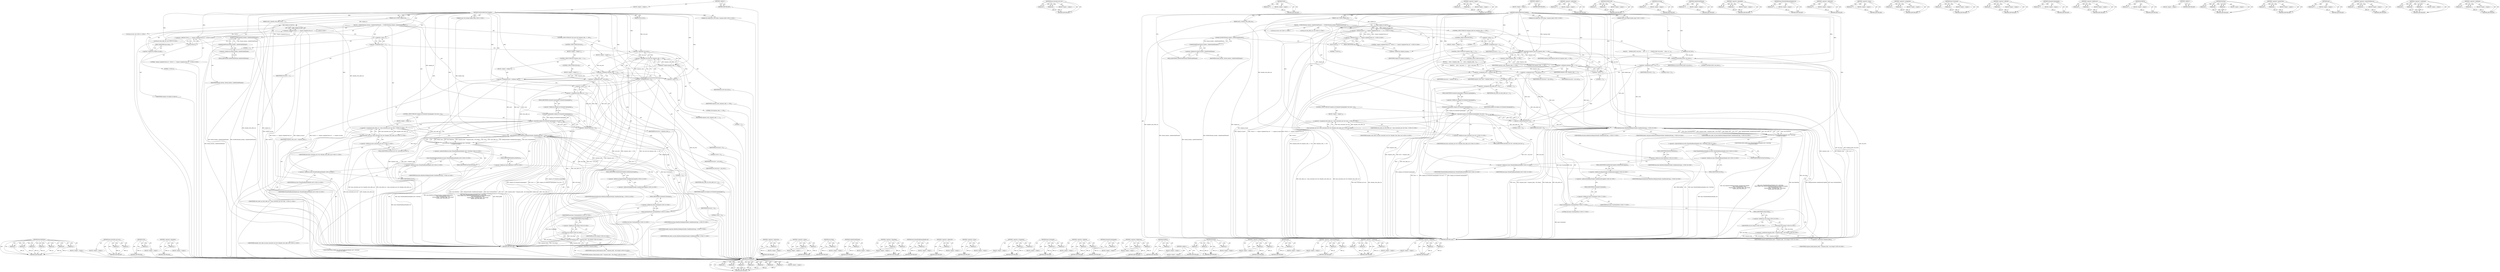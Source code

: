 digraph "&lt;operator&gt;.notEquals" {
vulnerable_234 [label=<(METHOD,base.BindOnce)>];
vulnerable_235 [label=<(PARAM,p1)>];
vulnerable_236 [label=<(PARAM,p2)>];
vulnerable_237 [label=<(PARAM,p3)>];
vulnerable_238 [label=<(PARAM,p4)>];
vulnerable_239 [label=<(PARAM,p5)>];
vulnerable_240 [label=<(PARAM,p6)>];
vulnerable_241 [label=<(PARAM,p7)>];
vulnerable_242 [label=<(BLOCK,&lt;empty&gt;,&lt;empty&gt;)>];
vulnerable_243 [label=<(METHOD_RETURN,ANY)>];
vulnerable_214 [label=<(METHOD,base.saturated_cast&lt;int&gt;)>];
vulnerable_215 [label=<(PARAM,p1)>];
vulnerable_216 [label=<(PARAM,p2)>];
vulnerable_217 [label=<(BLOCK,&lt;empty&gt;,&lt;empty&gt;)>];
vulnerable_218 [label=<(METHOD_RETURN,ANY)>];
vulnerable_168 [label=<(METHOD,VLOG)>];
vulnerable_169 [label=<(PARAM,p1)>];
vulnerable_170 [label=<(BLOCK,&lt;empty&gt;,&lt;empty&gt;)>];
vulnerable_171 [label=<(METHOD_RETURN,ANY)>];
vulnerable_190 [label=<(METHOD,&lt;operator&gt;.equals)>];
vulnerable_191 [label=<(PARAM,p1)>];
vulnerable_192 [label=<(PARAM,p2)>];
vulnerable_193 [label=<(BLOCK,&lt;empty&gt;,&lt;empty&gt;)>];
vulnerable_194 [label=<(METHOD_RETURN,ANY)>];
vulnerable_6 [label=<(METHOD,&lt;global&gt;)<SUB>1</SUB>>];
vulnerable_7 [label=<(BLOCK,&lt;empty&gt;,&lt;empty&gt;)<SUB>1</SUB>>];
vulnerable_8 [label=<(METHOD,OnNetworkFetcherComplete)<SUB>1</SUB>>];
vulnerable_9 [label=<(PARAM,const GURL&amp; original_url)<SUB>2</SUB>>];
vulnerable_10 [label="<(PARAM,std::unique_ptr&lt;std::string&gt; response_body)<SUB>3</SUB>>"];
vulnerable_11 [label=<(PARAM,int net_error)<SUB>4</SUB>>];
vulnerable_12 [label="<(PARAM,const std::string&amp; header_etag)<SUB>5</SUB>>"];
vulnerable_13 [label=<(PARAM,int64_t xheader_retry_after_sec)<SUB>6</SUB>>];
vulnerable_14 [label=<(BLOCK,{
  DCHECK(thread_checker_.CalledOnValidThread(...,{
  DCHECK(thread_checker_.CalledOnValidThread(...)<SUB>6</SUB>>];
vulnerable_15 [label=<(DCHECK,DCHECK(thread_checker_.CalledOnValidThread()))<SUB>7</SUB>>];
vulnerable_16 [label=<(CalledOnValidThread,thread_checker_.CalledOnValidThread())<SUB>7</SUB>>];
vulnerable_17 [label=<(&lt;operator&gt;.fieldAccess,thread_checker_.CalledOnValidThread)<SUB>7</SUB>>];
vulnerable_18 [label=<(IDENTIFIER,thread_checker_,thread_checker_.CalledOnValidThread())<SUB>7</SUB>>];
vulnerable_19 [label=<(FIELD_IDENTIFIER,CalledOnValidThread,CalledOnValidThread)<SUB>7</SUB>>];
vulnerable_20 [label="<(&lt;operator&gt;.shiftLeft,VLOG(1) &lt;&lt; &quot;request completed from url: &quot; &lt;&lt; or...)<SUB>9</SUB>>"];
vulnerable_21 [label="<(&lt;operator&gt;.shiftLeft,VLOG(1) &lt;&lt; &quot;request completed from url: &quot;)<SUB>9</SUB>>"];
vulnerable_22 [label=<(VLOG,VLOG(1))<SUB>9</SUB>>];
vulnerable_23 [label=<(LITERAL,1,VLOG(1))<SUB>9</SUB>>];
vulnerable_24 [label="<(LITERAL,&quot;request completed from url: &quot;,VLOG(1) &lt;&lt; &quot;request completed from url: &quot;)<SUB>9</SUB>>"];
vulnerable_25 [label=<(spec,original_url.spec())<SUB>9</SUB>>];
vulnerable_26 [label=<(&lt;operator&gt;.fieldAccess,original_url.spec)<SUB>9</SUB>>];
vulnerable_27 [label=<(IDENTIFIER,original_url,original_url.spec())<SUB>9</SUB>>];
vulnerable_28 [label=<(FIELD_IDENTIFIER,spec,spec)<SUB>9</SUB>>];
vulnerable_29 [label="<(LOCAL,int error: int)<SUB>11</SUB>>"];
vulnerable_30 [label=<(&lt;operator&gt;.assignment,error = -1)<SUB>11</SUB>>];
vulnerable_31 [label=<(IDENTIFIER,error,error = -1)<SUB>11</SUB>>];
vulnerable_32 [label=<(&lt;operator&gt;.minus,-1)<SUB>11</SUB>>];
vulnerable_33 [label=<(LITERAL,1,-1)<SUB>11</SUB>>];
vulnerable_34 [label=<(CONTROL_STRUCTURE,IF,if (response_body &amp;&amp; response_code_ == 200))<SUB>12</SUB>>];
vulnerable_35 [label=<(&lt;operator&gt;.logicalAnd,response_body &amp;&amp; response_code_ == 200)<SUB>12</SUB>>];
vulnerable_36 [label=<(IDENTIFIER,response_body,response_body &amp;&amp; response_code_ == 200)<SUB>12</SUB>>];
vulnerable_37 [label=<(&lt;operator&gt;.equals,response_code_ == 200)<SUB>12</SUB>>];
vulnerable_38 [label=<(IDENTIFIER,response_code_,response_code_ == 200)<SUB>12</SUB>>];
vulnerable_39 [label=<(LITERAL,200,response_code_ == 200)<SUB>12</SUB>>];
vulnerable_40 [label=<(BLOCK,{
    DCHECK_EQ(0, net_error);
     error = 0;
  },{
    DCHECK_EQ(0, net_error);
     error = 0;
  })<SUB>12</SUB>>];
vulnerable_41 [label=<(DCHECK_EQ,DCHECK_EQ(0, net_error))<SUB>13</SUB>>];
vulnerable_42 [label=<(LITERAL,0,DCHECK_EQ(0, net_error))<SUB>13</SUB>>];
vulnerable_43 [label=<(IDENTIFIER,net_error,DCHECK_EQ(0, net_error))<SUB>13</SUB>>];
vulnerable_44 [label=<(&lt;operator&gt;.assignment,error = 0)<SUB>14</SUB>>];
vulnerable_45 [label=<(IDENTIFIER,error,error = 0)<SUB>14</SUB>>];
vulnerable_46 [label=<(LITERAL,0,error = 0)<SUB>14</SUB>>];
vulnerable_47 [label=<(CONTROL_STRUCTURE,ELSE,else)<SUB>15</SUB>>];
vulnerable_48 [label=<(BLOCK,&lt;empty&gt;,&lt;empty&gt;)<SUB>15</SUB>>];
vulnerable_49 [label=<(CONTROL_STRUCTURE,IF,if (response_code_ != -1))<SUB>15</SUB>>];
vulnerable_50 [label=<(&lt;operator&gt;.notEquals,response_code_ != -1)<SUB>15</SUB>>];
vulnerable_51 [label=<(IDENTIFIER,response_code_,response_code_ != -1)<SUB>15</SUB>>];
vulnerable_52 [label=<(&lt;operator&gt;.minus,-1)<SUB>15</SUB>>];
vulnerable_53 [label=<(LITERAL,1,-1)<SUB>15</SUB>>];
vulnerable_54 [label=<(BLOCK,{
     error = response_code_;
  },{
     error = response_code_;
  })<SUB>15</SUB>>];
vulnerable_55 [label=<(&lt;operator&gt;.assignment,error = response_code_)<SUB>16</SUB>>];
vulnerable_56 [label=<(IDENTIFIER,error,error = response_code_)<SUB>16</SUB>>];
vulnerable_57 [label=<(IDENTIFIER,response_code_,error = response_code_)<SUB>16</SUB>>];
vulnerable_58 [label=<(CONTROL_STRUCTURE,ELSE,else)<SUB>17</SUB>>];
vulnerable_59 [label=<(BLOCK,{
     error = net_error;
  },{
     error = net_error;
  })<SUB>17</SUB>>];
vulnerable_60 [label=<(&lt;operator&gt;.assignment,error = net_error)<SUB>18</SUB>>];
vulnerable_61 [label=<(IDENTIFIER,error,error = net_error)<SUB>18</SUB>>];
vulnerable_62 [label=<(IDENTIFIER,net_error,error = net_error)<SUB>18</SUB>>];
vulnerable_63 [label="<(LOCAL,int retry_after_sec: int)<SUB>21</SUB>>"];
vulnerable_64 [label=<(&lt;operator&gt;.assignment,retry_after_sec = -1)<SUB>21</SUB>>];
vulnerable_65 [label=<(IDENTIFIER,retry_after_sec,retry_after_sec = -1)<SUB>21</SUB>>];
vulnerable_66 [label=<(&lt;operator&gt;.minus,-1)<SUB>21</SUB>>];
vulnerable_67 [label=<(LITERAL,1,-1)<SUB>21</SUB>>];
vulnerable_68 [label=<(CONTROL_STRUCTURE,IF,if (original_url.SchemeIsCryptographic() &amp;&amp; error &gt; 0))<SUB>22</SUB>>];
vulnerable_69 [label=<(&lt;operator&gt;.logicalAnd,original_url.SchemeIsCryptographic() &amp;&amp; error &gt; 0)<SUB>22</SUB>>];
vulnerable_70 [label=<(SchemeIsCryptographic,original_url.SchemeIsCryptographic())<SUB>22</SUB>>];
vulnerable_71 [label=<(&lt;operator&gt;.fieldAccess,original_url.SchemeIsCryptographic)<SUB>22</SUB>>];
vulnerable_72 [label=<(IDENTIFIER,original_url,original_url.SchemeIsCryptographic())<SUB>22</SUB>>];
vulnerable_73 [label=<(FIELD_IDENTIFIER,SchemeIsCryptographic,SchemeIsCryptographic)<SUB>22</SUB>>];
vulnerable_74 [label=<(&lt;operator&gt;.greaterThan,error &gt; 0)<SUB>22</SUB>>];
vulnerable_75 [label=<(IDENTIFIER,error,error &gt; 0)<SUB>22</SUB>>];
vulnerable_76 [label=<(LITERAL,0,error &gt; 0)<SUB>22</SUB>>];
vulnerable_77 [label=<(BLOCK,&lt;empty&gt;,&lt;empty&gt;)<SUB>23</SUB>>];
vulnerable_78 [label="<(&lt;operator&gt;.assignment,retry_after_sec = base::saturated_cast&lt;int&gt;(xhe...)<SUB>23</SUB>>"];
vulnerable_79 [label="<(IDENTIFIER,retry_after_sec,retry_after_sec = base::saturated_cast&lt;int&gt;(xhe...)<SUB>23</SUB>>"];
vulnerable_80 [label="<(base.saturated_cast&lt;int&gt;,base::saturated_cast&lt;int&gt;(xheader_retry_after_sec))<SUB>23</SUB>>"];
vulnerable_81 [label="<(&lt;operator&gt;.fieldAccess,base::saturated_cast&lt;int&gt;)<SUB>23</SUB>>"];
vulnerable_82 [label="<(IDENTIFIER,base,base::saturated_cast&lt;int&gt;(xheader_retry_after_sec))<SUB>23</SUB>>"];
vulnerable_83 [label=<(FIELD_IDENTIFIER,saturated_cast&lt;int&gt;,saturated_cast&lt;int&gt;)<SUB>23</SUB>>];
vulnerable_84 [label="<(IDENTIFIER,xheader_retry_after_sec,base::saturated_cast&lt;int&gt;(xheader_retry_after_sec))<SUB>23</SUB>>"];
vulnerable_85 [label="<(PostTask,base::ThreadTaskRunnerHandle::Get()-&gt;PostTask(
...)<SUB>25</SUB>>"];
vulnerable_86 [label="<(&lt;operator&gt;.indirectFieldAccess,base::ThreadTaskRunnerHandle::Get()-&gt;PostTask)<SUB>25</SUB>>"];
vulnerable_87 [label="<(base.ThreadTaskRunnerHandle.Get,base::ThreadTaskRunnerHandle::Get())<SUB>25</SUB>>"];
vulnerable_88 [label="<(&lt;operator&gt;.fieldAccess,base::ThreadTaskRunnerHandle::Get)<SUB>25</SUB>>"];
vulnerable_89 [label="<(&lt;operator&gt;.fieldAccess,base::ThreadTaskRunnerHandle)<SUB>25</SUB>>"];
vulnerable_90 [label="<(IDENTIFIER,base,base::ThreadTaskRunnerHandle::Get())<SUB>25</SUB>>"];
vulnerable_91 [label="<(IDENTIFIER,ThreadTaskRunnerHandle,base::ThreadTaskRunnerHandle::Get())<SUB>25</SUB>>"];
vulnerable_92 [label=<(FIELD_IDENTIFIER,Get,Get)<SUB>25</SUB>>];
vulnerable_93 [label=<(FIELD_IDENTIFIER,PostTask,PostTask)<SUB>25</SUB>>];
vulnerable_94 [label="<(IDENTIFIER,FROM_HERE,base::ThreadTaskRunnerHandle::Get()-&gt;PostTask(
...)<SUB>26</SUB>>"];
vulnerable_95 [label="<(base.BindOnce,base::BindOnce(&amp;RequestSender::SendInternalComp...)<SUB>26</SUB>>"];
vulnerable_96 [label="<(&lt;operator&gt;.fieldAccess,base::BindOnce)<SUB>26</SUB>>"];
vulnerable_97 [label="<(IDENTIFIER,base,base::BindOnce(&amp;RequestSender::SendInternalComp...)<SUB>26</SUB>>"];
vulnerable_98 [label=<(FIELD_IDENTIFIER,BindOnce,BindOnce)<SUB>26</SUB>>];
vulnerable_99 [label="<(&lt;operator&gt;.addressOf,&amp;RequestSender::SendInternalComplete)<SUB>26</SUB>>"];
vulnerable_100 [label="<(&lt;operator&gt;.fieldAccess,RequestSender::SendInternalComplete)<SUB>26</SUB>>"];
vulnerable_101 [label="<(IDENTIFIER,RequestSender,base::BindOnce(&amp;RequestSender::SendInternalComp...)<SUB>26</SUB>>"];
vulnerable_102 [label=<(FIELD_IDENTIFIER,SendInternalComplete,SendInternalComplete)<SUB>26</SUB>>];
vulnerable_103 [label="<(base.Unretained,base::Unretained(this))<SUB>27</SUB>>"];
vulnerable_104 [label="<(&lt;operator&gt;.fieldAccess,base::Unretained)<SUB>27</SUB>>"];
vulnerable_105 [label="<(IDENTIFIER,base,base::Unretained(this))<SUB>27</SUB>>"];
vulnerable_106 [label=<(FIELD_IDENTIFIER,Unretained,Unretained)<SUB>27</SUB>>];
vulnerable_107 [label="<(LITERAL,this,base::Unretained(this))<SUB>27</SUB>>"];
vulnerable_108 [label="<(IDENTIFIER,error,base::BindOnce(&amp;RequestSender::SendInternalComp...)<SUB>27</SUB>>"];
vulnerable_109 [label="<(&lt;operator&gt;.conditional,response_body ? *response_body : std::string())<SUB>28</SUB>>"];
vulnerable_110 [label="<(IDENTIFIER,response_body,response_body ? *response_body : std::string())<SUB>28</SUB>>"];
vulnerable_111 [label=<(&lt;operator&gt;.indirection,*response_body)<SUB>28</SUB>>];
vulnerable_112 [label="<(IDENTIFIER,response_body,response_body ? *response_body : std::string())<SUB>28</SUB>>"];
vulnerable_113 [label="<(std.string,std::string())<SUB>28</SUB>>"];
vulnerable_114 [label="<(&lt;operator&gt;.fieldAccess,std::string)<SUB>28</SUB>>"];
vulnerable_115 [label="<(IDENTIFIER,std,std::string())<SUB>28</SUB>>"];
vulnerable_116 [label=<(FIELD_IDENTIFIER,string,string)<SUB>28</SUB>>];
vulnerable_117 [label="<(IDENTIFIER,header_etag,base::BindOnce(&amp;RequestSender::SendInternalComp...)<SUB>29</SUB>>"];
vulnerable_118 [label="<(IDENTIFIER,retry_after_sec,base::BindOnce(&amp;RequestSender::SendInternalComp...)<SUB>29</SUB>>"];
vulnerable_119 [label=<(METHOD_RETURN,void)<SUB>1</SUB>>];
vulnerable_121 [label=<(METHOD_RETURN,ANY)<SUB>1</SUB>>];
vulnerable_259 [label=<(METHOD,&lt;operator&gt;.indirection)>];
vulnerable_260 [label=<(PARAM,p1)>];
vulnerable_261 [label=<(BLOCK,&lt;empty&gt;,&lt;empty&gt;)>];
vulnerable_262 [label=<(METHOD_RETURN,ANY)>];
vulnerable_195 [label=<(METHOD,DCHECK_EQ)>];
vulnerable_196 [label=<(PARAM,p1)>];
vulnerable_197 [label=<(PARAM,p2)>];
vulnerable_198 [label=<(BLOCK,&lt;empty&gt;,&lt;empty&gt;)>];
vulnerable_199 [label=<(METHOD_RETURN,ANY)>];
vulnerable_263 [label=<(METHOD,std.string)>];
vulnerable_264 [label=<(PARAM,p1)>];
vulnerable_265 [label=<(BLOCK,&lt;empty&gt;,&lt;empty&gt;)>];
vulnerable_266 [label=<(METHOD_RETURN,ANY)>];
vulnerable_154 [label=<(METHOD,CalledOnValidThread)>];
vulnerable_155 [label=<(PARAM,p1)>];
vulnerable_156 [label=<(BLOCK,&lt;empty&gt;,&lt;empty&gt;)>];
vulnerable_157 [label=<(METHOD_RETURN,ANY)>];
vulnerable_185 [label=<(METHOD,&lt;operator&gt;.logicalAnd)>];
vulnerable_186 [label=<(PARAM,p1)>];
vulnerable_187 [label=<(PARAM,p2)>];
vulnerable_188 [label=<(BLOCK,&lt;empty&gt;,&lt;empty&gt;)>];
vulnerable_189 [label=<(METHOD_RETURN,ANY)>];
vulnerable_230 [label=<(METHOD,base.ThreadTaskRunnerHandle.Get)>];
vulnerable_231 [label=<(PARAM,p1)>];
vulnerable_232 [label=<(BLOCK,&lt;empty&gt;,&lt;empty&gt;)>];
vulnerable_233 [label=<(METHOD_RETURN,ANY)>];
vulnerable_244 [label=<(METHOD,&lt;operator&gt;.addressOf)>];
vulnerable_245 [label=<(PARAM,p1)>];
vulnerable_246 [label=<(BLOCK,&lt;empty&gt;,&lt;empty&gt;)>];
vulnerable_247 [label=<(METHOD_RETURN,ANY)>];
vulnerable_181 [label=<(METHOD,&lt;operator&gt;.minus)>];
vulnerable_182 [label=<(PARAM,p1)>];
vulnerable_183 [label=<(BLOCK,&lt;empty&gt;,&lt;empty&gt;)>];
vulnerable_184 [label=<(METHOD_RETURN,ANY)>];
vulnerable_176 [label=<(METHOD,&lt;operator&gt;.assignment)>];
vulnerable_177 [label=<(PARAM,p1)>];
vulnerable_178 [label=<(PARAM,p2)>];
vulnerable_179 [label=<(BLOCK,&lt;empty&gt;,&lt;empty&gt;)>];
vulnerable_180 [label=<(METHOD_RETURN,ANY)>];
vulnerable_248 [label=<(METHOD,base.Unretained)>];
vulnerable_249 [label=<(PARAM,p1)>];
vulnerable_250 [label=<(PARAM,p2)>];
vulnerable_251 [label=<(BLOCK,&lt;empty&gt;,&lt;empty&gt;)>];
vulnerable_252 [label=<(METHOD_RETURN,ANY)>];
vulnerable_163 [label=<(METHOD,&lt;operator&gt;.shiftLeft)>];
vulnerable_164 [label=<(PARAM,p1)>];
vulnerable_165 [label=<(PARAM,p2)>];
vulnerable_166 [label=<(BLOCK,&lt;empty&gt;,&lt;empty&gt;)>];
vulnerable_167 [label=<(METHOD_RETURN,ANY)>];
vulnerable_205 [label=<(METHOD,SchemeIsCryptographic)>];
vulnerable_206 [label=<(PARAM,p1)>];
vulnerable_207 [label=<(BLOCK,&lt;empty&gt;,&lt;empty&gt;)>];
vulnerable_208 [label=<(METHOD_RETURN,ANY)>];
vulnerable_158 [label=<(METHOD,&lt;operator&gt;.fieldAccess)>];
vulnerable_159 [label=<(PARAM,p1)>];
vulnerable_160 [label=<(PARAM,p2)>];
vulnerable_161 [label=<(BLOCK,&lt;empty&gt;,&lt;empty&gt;)>];
vulnerable_162 [label=<(METHOD_RETURN,ANY)>];
vulnerable_150 [label=<(METHOD,DCHECK)>];
vulnerable_151 [label=<(PARAM,p1)>];
vulnerable_152 [label=<(BLOCK,&lt;empty&gt;,&lt;empty&gt;)>];
vulnerable_153 [label=<(METHOD_RETURN,ANY)>];
vulnerable_144 [label=<(METHOD,&lt;global&gt;)<SUB>1</SUB>>];
vulnerable_145 [label=<(BLOCK,&lt;empty&gt;,&lt;empty&gt;)>];
vulnerable_146 [label=<(METHOD_RETURN,ANY)>];
vulnerable_219 [label=<(METHOD,PostTask)>];
vulnerable_220 [label=<(PARAM,p1)>];
vulnerable_221 [label=<(PARAM,p2)>];
vulnerable_222 [label=<(PARAM,p3)>];
vulnerable_223 [label=<(BLOCK,&lt;empty&gt;,&lt;empty&gt;)>];
vulnerable_224 [label=<(METHOD_RETURN,ANY)>];
vulnerable_209 [label=<(METHOD,&lt;operator&gt;.greaterThan)>];
vulnerable_210 [label=<(PARAM,p1)>];
vulnerable_211 [label=<(PARAM,p2)>];
vulnerable_212 [label=<(BLOCK,&lt;empty&gt;,&lt;empty&gt;)>];
vulnerable_213 [label=<(METHOD_RETURN,ANY)>];
vulnerable_172 [label=<(METHOD,spec)>];
vulnerable_173 [label=<(PARAM,p1)>];
vulnerable_174 [label=<(BLOCK,&lt;empty&gt;,&lt;empty&gt;)>];
vulnerable_175 [label=<(METHOD_RETURN,ANY)>];
vulnerable_225 [label=<(METHOD,&lt;operator&gt;.indirectFieldAccess)>];
vulnerable_226 [label=<(PARAM,p1)>];
vulnerable_227 [label=<(PARAM,p2)>];
vulnerable_228 [label=<(BLOCK,&lt;empty&gt;,&lt;empty&gt;)>];
vulnerable_229 [label=<(METHOD_RETURN,ANY)>];
vulnerable_253 [label=<(METHOD,&lt;operator&gt;.conditional)>];
vulnerable_254 [label=<(PARAM,p1)>];
vulnerable_255 [label=<(PARAM,p2)>];
vulnerable_256 [label=<(PARAM,p3)>];
vulnerable_257 [label=<(BLOCK,&lt;empty&gt;,&lt;empty&gt;)>];
vulnerable_258 [label=<(METHOD_RETURN,ANY)>];
vulnerable_200 [label=<(METHOD,&lt;operator&gt;.notEquals)>];
vulnerable_201 [label=<(PARAM,p1)>];
vulnerable_202 [label=<(PARAM,p2)>];
vulnerable_203 [label=<(BLOCK,&lt;empty&gt;,&lt;empty&gt;)>];
vulnerable_204 [label=<(METHOD_RETURN,ANY)>];
fixed_231 [label=<(METHOD,base.BindOnce)>];
fixed_232 [label=<(PARAM,p1)>];
fixed_233 [label=<(PARAM,p2)>];
fixed_234 [label=<(PARAM,p3)>];
fixed_235 [label=<(PARAM,p4)>];
fixed_236 [label=<(PARAM,p5)>];
fixed_237 [label=<(PARAM,p6)>];
fixed_238 [label=<(PARAM,p7)>];
fixed_239 [label=<(BLOCK,&lt;empty&gt;,&lt;empty&gt;)>];
fixed_240 [label=<(METHOD_RETURN,ANY)>];
fixed_211 [label=<(METHOD,base.saturated_cast&lt;int&gt;)>];
fixed_212 [label=<(PARAM,p1)>];
fixed_213 [label=<(PARAM,p2)>];
fixed_214 [label=<(BLOCK,&lt;empty&gt;,&lt;empty&gt;)>];
fixed_215 [label=<(METHOD_RETURN,ANY)>];
fixed_166 [label=<(METHOD,VLOG)>];
fixed_167 [label=<(PARAM,p1)>];
fixed_168 [label=<(BLOCK,&lt;empty&gt;,&lt;empty&gt;)>];
fixed_169 [label=<(METHOD_RETURN,ANY)>];
fixed_188 [label=<(METHOD,&lt;operator&gt;.logicalNot)>];
fixed_189 [label=<(PARAM,p1)>];
fixed_190 [label=<(BLOCK,&lt;empty&gt;,&lt;empty&gt;)>];
fixed_191 [label=<(METHOD_RETURN,ANY)>];
fixed_6 [label=<(METHOD,&lt;global&gt;)<SUB>1</SUB>>];
fixed_7 [label=<(BLOCK,&lt;empty&gt;,&lt;empty&gt;)<SUB>1</SUB>>];
fixed_8 [label=<(METHOD,OnNetworkFetcherComplete)<SUB>1</SUB>>];
fixed_9 [label=<(PARAM,const GURL&amp; original_url)<SUB>2</SUB>>];
fixed_10 [label="<(PARAM,std::unique_ptr&lt;std::string&gt; response_body)<SUB>3</SUB>>"];
fixed_11 [label=<(PARAM,int net_error)<SUB>4</SUB>>];
fixed_12 [label="<(PARAM,const std::string&amp; header_etag)<SUB>5</SUB>>"];
fixed_13 [label=<(PARAM,int64_t xheader_retry_after_sec)<SUB>6</SUB>>];
fixed_14 [label=<(BLOCK,{
  DCHECK(thread_checker_.CalledOnValidThread(...,{
  DCHECK(thread_checker_.CalledOnValidThread(...)<SUB>6</SUB>>];
fixed_15 [label=<(DCHECK,DCHECK(thread_checker_.CalledOnValidThread()))<SUB>7</SUB>>];
fixed_16 [label=<(CalledOnValidThread,thread_checker_.CalledOnValidThread())<SUB>7</SUB>>];
fixed_17 [label=<(&lt;operator&gt;.fieldAccess,thread_checker_.CalledOnValidThread)<SUB>7</SUB>>];
fixed_18 [label=<(IDENTIFIER,thread_checker_,thread_checker_.CalledOnValidThread())<SUB>7</SUB>>];
fixed_19 [label=<(FIELD_IDENTIFIER,CalledOnValidThread,CalledOnValidThread)<SUB>7</SUB>>];
fixed_20 [label="<(&lt;operator&gt;.shiftLeft,VLOG(1) &lt;&lt; &quot;request completed from url: &quot; &lt;&lt; or...)<SUB>9</SUB>>"];
fixed_21 [label="<(&lt;operator&gt;.shiftLeft,VLOG(1) &lt;&lt; &quot;request completed from url: &quot;)<SUB>9</SUB>>"];
fixed_22 [label=<(VLOG,VLOG(1))<SUB>9</SUB>>];
fixed_23 [label=<(LITERAL,1,VLOG(1))<SUB>9</SUB>>];
fixed_24 [label="<(LITERAL,&quot;request completed from url: &quot;,VLOG(1) &lt;&lt; &quot;request completed from url: &quot;)<SUB>9</SUB>>"];
fixed_25 [label=<(spec,original_url.spec())<SUB>9</SUB>>];
fixed_26 [label=<(&lt;operator&gt;.fieldAccess,original_url.spec)<SUB>9</SUB>>];
fixed_27 [label=<(IDENTIFIER,original_url,original_url.spec())<SUB>9</SUB>>];
fixed_28 [label=<(FIELD_IDENTIFIER,spec,spec)<SUB>9</SUB>>];
fixed_29 [label="<(LOCAL,int error: int)<SUB>11</SUB>>"];
fixed_30 [label=<(&lt;operator&gt;.assignment,error = -1)<SUB>11</SUB>>];
fixed_31 [label=<(IDENTIFIER,error,error = -1)<SUB>11</SUB>>];
fixed_32 [label=<(&lt;operator&gt;.minus,-1)<SUB>11</SUB>>];
fixed_33 [label=<(LITERAL,1,-1)<SUB>11</SUB>>];
fixed_34 [label=<(CONTROL_STRUCTURE,IF,if (!net_error &amp;&amp; response_code_ == 200))<SUB>12</SUB>>];
fixed_35 [label=<(&lt;operator&gt;.logicalAnd,!net_error &amp;&amp; response_code_ == 200)<SUB>12</SUB>>];
fixed_36 [label=<(&lt;operator&gt;.logicalNot,!net_error)<SUB>12</SUB>>];
fixed_37 [label=<(IDENTIFIER,net_error,!net_error)<SUB>12</SUB>>];
fixed_38 [label=<(&lt;operator&gt;.equals,response_code_ == 200)<SUB>12</SUB>>];
fixed_39 [label=<(IDENTIFIER,response_code_,response_code_ == 200)<SUB>12</SUB>>];
fixed_40 [label=<(LITERAL,200,response_code_ == 200)<SUB>12</SUB>>];
fixed_41 [label=<(BLOCK,&lt;empty&gt;,&lt;empty&gt;)<SUB>13</SUB>>];
fixed_42 [label=<(&lt;operator&gt;.assignment,error = 0)<SUB>13</SUB>>];
fixed_43 [label=<(IDENTIFIER,error,error = 0)<SUB>13</SUB>>];
fixed_44 [label=<(LITERAL,0,error = 0)<SUB>13</SUB>>];
fixed_45 [label=<(CONTROL_STRUCTURE,ELSE,else)<SUB>14</SUB>>];
fixed_46 [label=<(BLOCK,&lt;empty&gt;,&lt;empty&gt;)<SUB>14</SUB>>];
fixed_47 [label=<(CONTROL_STRUCTURE,IF,if (response_code_ != -1))<SUB>14</SUB>>];
fixed_48 [label=<(&lt;operator&gt;.notEquals,response_code_ != -1)<SUB>14</SUB>>];
fixed_49 [label=<(IDENTIFIER,response_code_,response_code_ != -1)<SUB>14</SUB>>];
fixed_50 [label=<(&lt;operator&gt;.minus,-1)<SUB>14</SUB>>];
fixed_51 [label=<(LITERAL,1,-1)<SUB>14</SUB>>];
fixed_52 [label=<(BLOCK,&lt;empty&gt;,&lt;empty&gt;)<SUB>15</SUB>>];
fixed_53 [label=<(&lt;operator&gt;.assignment,error = response_code_)<SUB>15</SUB>>];
fixed_54 [label=<(IDENTIFIER,error,error = response_code_)<SUB>15</SUB>>];
fixed_55 [label=<(IDENTIFIER,response_code_,error = response_code_)<SUB>15</SUB>>];
fixed_56 [label=<(CONTROL_STRUCTURE,ELSE,else)<SUB>17</SUB>>];
fixed_57 [label=<(BLOCK,&lt;empty&gt;,&lt;empty&gt;)<SUB>17</SUB>>];
fixed_58 [label=<(&lt;operator&gt;.assignment,error = net_error)<SUB>17</SUB>>];
fixed_59 [label=<(IDENTIFIER,error,error = net_error)<SUB>17</SUB>>];
fixed_60 [label=<(IDENTIFIER,net_error,error = net_error)<SUB>17</SUB>>];
fixed_61 [label="<(LOCAL,int retry_after_sec: int)<SUB>19</SUB>>"];
fixed_62 [label=<(&lt;operator&gt;.assignment,retry_after_sec = -1)<SUB>19</SUB>>];
fixed_63 [label=<(IDENTIFIER,retry_after_sec,retry_after_sec = -1)<SUB>19</SUB>>];
fixed_64 [label=<(&lt;operator&gt;.minus,-1)<SUB>19</SUB>>];
fixed_65 [label=<(LITERAL,1,-1)<SUB>19</SUB>>];
fixed_66 [label=<(CONTROL_STRUCTURE,IF,if (original_url.SchemeIsCryptographic() &amp;&amp; error &gt; 0))<SUB>20</SUB>>];
fixed_67 [label=<(&lt;operator&gt;.logicalAnd,original_url.SchemeIsCryptographic() &amp;&amp; error &gt; 0)<SUB>20</SUB>>];
fixed_68 [label=<(SchemeIsCryptographic,original_url.SchemeIsCryptographic())<SUB>20</SUB>>];
fixed_69 [label=<(&lt;operator&gt;.fieldAccess,original_url.SchemeIsCryptographic)<SUB>20</SUB>>];
fixed_70 [label=<(IDENTIFIER,original_url,original_url.SchemeIsCryptographic())<SUB>20</SUB>>];
fixed_71 [label=<(FIELD_IDENTIFIER,SchemeIsCryptographic,SchemeIsCryptographic)<SUB>20</SUB>>];
fixed_72 [label=<(&lt;operator&gt;.greaterThan,error &gt; 0)<SUB>20</SUB>>];
fixed_73 [label=<(IDENTIFIER,error,error &gt; 0)<SUB>20</SUB>>];
fixed_74 [label=<(LITERAL,0,error &gt; 0)<SUB>20</SUB>>];
fixed_75 [label=<(BLOCK,&lt;empty&gt;,&lt;empty&gt;)<SUB>21</SUB>>];
fixed_76 [label="<(&lt;operator&gt;.assignment,retry_after_sec = base::saturated_cast&lt;int&gt;(xhe...)<SUB>21</SUB>>"];
fixed_77 [label="<(IDENTIFIER,retry_after_sec,retry_after_sec = base::saturated_cast&lt;int&gt;(xhe...)<SUB>21</SUB>>"];
fixed_78 [label="<(base.saturated_cast&lt;int&gt;,base::saturated_cast&lt;int&gt;(xheader_retry_after_sec))<SUB>21</SUB>>"];
fixed_79 [label="<(&lt;operator&gt;.fieldAccess,base::saturated_cast&lt;int&gt;)<SUB>21</SUB>>"];
fixed_80 [label="<(IDENTIFIER,base,base::saturated_cast&lt;int&gt;(xheader_retry_after_sec))<SUB>21</SUB>>"];
fixed_81 [label=<(FIELD_IDENTIFIER,saturated_cast&lt;int&gt;,saturated_cast&lt;int&gt;)<SUB>21</SUB>>];
fixed_82 [label="<(IDENTIFIER,xheader_retry_after_sec,base::saturated_cast&lt;int&gt;(xheader_retry_after_sec))<SUB>21</SUB>>"];
fixed_83 [label="<(PostTask,base::ThreadTaskRunnerHandle::Get()-&gt;PostTask(
...)<SUB>23</SUB>>"];
fixed_84 [label="<(&lt;operator&gt;.indirectFieldAccess,base::ThreadTaskRunnerHandle::Get()-&gt;PostTask)<SUB>23</SUB>>"];
fixed_85 [label="<(base.ThreadTaskRunnerHandle.Get,base::ThreadTaskRunnerHandle::Get())<SUB>23</SUB>>"];
fixed_86 [label="<(&lt;operator&gt;.fieldAccess,base::ThreadTaskRunnerHandle::Get)<SUB>23</SUB>>"];
fixed_87 [label="<(&lt;operator&gt;.fieldAccess,base::ThreadTaskRunnerHandle)<SUB>23</SUB>>"];
fixed_88 [label="<(IDENTIFIER,base,base::ThreadTaskRunnerHandle::Get())<SUB>23</SUB>>"];
fixed_89 [label="<(IDENTIFIER,ThreadTaskRunnerHandle,base::ThreadTaskRunnerHandle::Get())<SUB>23</SUB>>"];
fixed_90 [label=<(FIELD_IDENTIFIER,Get,Get)<SUB>23</SUB>>];
fixed_91 [label=<(FIELD_IDENTIFIER,PostTask,PostTask)<SUB>23</SUB>>];
fixed_92 [label="<(IDENTIFIER,FROM_HERE,base::ThreadTaskRunnerHandle::Get()-&gt;PostTask(
...)<SUB>24</SUB>>"];
fixed_93 [label="<(base.BindOnce,base::BindOnce(&amp;RequestSender::SendInternalComp...)<SUB>24</SUB>>"];
fixed_94 [label="<(&lt;operator&gt;.fieldAccess,base::BindOnce)<SUB>24</SUB>>"];
fixed_95 [label="<(IDENTIFIER,base,base::BindOnce(&amp;RequestSender::SendInternalComp...)<SUB>24</SUB>>"];
fixed_96 [label=<(FIELD_IDENTIFIER,BindOnce,BindOnce)<SUB>24</SUB>>];
fixed_97 [label="<(&lt;operator&gt;.addressOf,&amp;RequestSender::SendInternalComplete)<SUB>24</SUB>>"];
fixed_98 [label="<(&lt;operator&gt;.fieldAccess,RequestSender::SendInternalComplete)<SUB>24</SUB>>"];
fixed_99 [label="<(IDENTIFIER,RequestSender,base::BindOnce(&amp;RequestSender::SendInternalComp...)<SUB>24</SUB>>"];
fixed_100 [label=<(FIELD_IDENTIFIER,SendInternalComplete,SendInternalComplete)<SUB>24</SUB>>];
fixed_101 [label="<(base.Unretained,base::Unretained(this))<SUB>25</SUB>>"];
fixed_102 [label="<(&lt;operator&gt;.fieldAccess,base::Unretained)<SUB>25</SUB>>"];
fixed_103 [label="<(IDENTIFIER,base,base::Unretained(this))<SUB>25</SUB>>"];
fixed_104 [label=<(FIELD_IDENTIFIER,Unretained,Unretained)<SUB>25</SUB>>];
fixed_105 [label="<(LITERAL,this,base::Unretained(this))<SUB>25</SUB>>"];
fixed_106 [label="<(IDENTIFIER,error,base::BindOnce(&amp;RequestSender::SendInternalComp...)<SUB>25</SUB>>"];
fixed_107 [label="<(&lt;operator&gt;.conditional,response_body ? *response_body : std::string())<SUB>26</SUB>>"];
fixed_108 [label="<(IDENTIFIER,response_body,response_body ? *response_body : std::string())<SUB>26</SUB>>"];
fixed_109 [label=<(&lt;operator&gt;.indirection,*response_body)<SUB>26</SUB>>];
fixed_110 [label="<(IDENTIFIER,response_body,response_body ? *response_body : std::string())<SUB>26</SUB>>"];
fixed_111 [label="<(std.string,std::string())<SUB>26</SUB>>"];
fixed_112 [label="<(&lt;operator&gt;.fieldAccess,std::string)<SUB>26</SUB>>"];
fixed_113 [label="<(IDENTIFIER,std,std::string())<SUB>26</SUB>>"];
fixed_114 [label=<(FIELD_IDENTIFIER,string,string)<SUB>26</SUB>>];
fixed_115 [label="<(IDENTIFIER,header_etag,base::BindOnce(&amp;RequestSender::SendInternalComp...)<SUB>27</SUB>>"];
fixed_116 [label="<(IDENTIFIER,retry_after_sec,base::BindOnce(&amp;RequestSender::SendInternalComp...)<SUB>27</SUB>>"];
fixed_117 [label=<(METHOD_RETURN,void)<SUB>1</SUB>>];
fixed_119 [label=<(METHOD_RETURN,ANY)<SUB>1</SUB>>];
fixed_256 [label=<(METHOD,&lt;operator&gt;.indirection)>];
fixed_257 [label=<(PARAM,p1)>];
fixed_258 [label=<(BLOCK,&lt;empty&gt;,&lt;empty&gt;)>];
fixed_259 [label=<(METHOD_RETURN,ANY)>];
fixed_192 [label=<(METHOD,&lt;operator&gt;.equals)>];
fixed_193 [label=<(PARAM,p1)>];
fixed_194 [label=<(PARAM,p2)>];
fixed_195 [label=<(BLOCK,&lt;empty&gt;,&lt;empty&gt;)>];
fixed_196 [label=<(METHOD_RETURN,ANY)>];
fixed_260 [label=<(METHOD,std.string)>];
fixed_261 [label=<(PARAM,p1)>];
fixed_262 [label=<(BLOCK,&lt;empty&gt;,&lt;empty&gt;)>];
fixed_263 [label=<(METHOD_RETURN,ANY)>];
fixed_152 [label=<(METHOD,CalledOnValidThread)>];
fixed_153 [label=<(PARAM,p1)>];
fixed_154 [label=<(BLOCK,&lt;empty&gt;,&lt;empty&gt;)>];
fixed_155 [label=<(METHOD_RETURN,ANY)>];
fixed_183 [label=<(METHOD,&lt;operator&gt;.logicalAnd)>];
fixed_184 [label=<(PARAM,p1)>];
fixed_185 [label=<(PARAM,p2)>];
fixed_186 [label=<(BLOCK,&lt;empty&gt;,&lt;empty&gt;)>];
fixed_187 [label=<(METHOD_RETURN,ANY)>];
fixed_227 [label=<(METHOD,base.ThreadTaskRunnerHandle.Get)>];
fixed_228 [label=<(PARAM,p1)>];
fixed_229 [label=<(BLOCK,&lt;empty&gt;,&lt;empty&gt;)>];
fixed_230 [label=<(METHOD_RETURN,ANY)>];
fixed_241 [label=<(METHOD,&lt;operator&gt;.addressOf)>];
fixed_242 [label=<(PARAM,p1)>];
fixed_243 [label=<(BLOCK,&lt;empty&gt;,&lt;empty&gt;)>];
fixed_244 [label=<(METHOD_RETURN,ANY)>];
fixed_179 [label=<(METHOD,&lt;operator&gt;.minus)>];
fixed_180 [label=<(PARAM,p1)>];
fixed_181 [label=<(BLOCK,&lt;empty&gt;,&lt;empty&gt;)>];
fixed_182 [label=<(METHOD_RETURN,ANY)>];
fixed_174 [label=<(METHOD,&lt;operator&gt;.assignment)>];
fixed_175 [label=<(PARAM,p1)>];
fixed_176 [label=<(PARAM,p2)>];
fixed_177 [label=<(BLOCK,&lt;empty&gt;,&lt;empty&gt;)>];
fixed_178 [label=<(METHOD_RETURN,ANY)>];
fixed_245 [label=<(METHOD,base.Unretained)>];
fixed_246 [label=<(PARAM,p1)>];
fixed_247 [label=<(PARAM,p2)>];
fixed_248 [label=<(BLOCK,&lt;empty&gt;,&lt;empty&gt;)>];
fixed_249 [label=<(METHOD_RETURN,ANY)>];
fixed_161 [label=<(METHOD,&lt;operator&gt;.shiftLeft)>];
fixed_162 [label=<(PARAM,p1)>];
fixed_163 [label=<(PARAM,p2)>];
fixed_164 [label=<(BLOCK,&lt;empty&gt;,&lt;empty&gt;)>];
fixed_165 [label=<(METHOD_RETURN,ANY)>];
fixed_202 [label=<(METHOD,SchemeIsCryptographic)>];
fixed_203 [label=<(PARAM,p1)>];
fixed_204 [label=<(BLOCK,&lt;empty&gt;,&lt;empty&gt;)>];
fixed_205 [label=<(METHOD_RETURN,ANY)>];
fixed_156 [label=<(METHOD,&lt;operator&gt;.fieldAccess)>];
fixed_157 [label=<(PARAM,p1)>];
fixed_158 [label=<(PARAM,p2)>];
fixed_159 [label=<(BLOCK,&lt;empty&gt;,&lt;empty&gt;)>];
fixed_160 [label=<(METHOD_RETURN,ANY)>];
fixed_148 [label=<(METHOD,DCHECK)>];
fixed_149 [label=<(PARAM,p1)>];
fixed_150 [label=<(BLOCK,&lt;empty&gt;,&lt;empty&gt;)>];
fixed_151 [label=<(METHOD_RETURN,ANY)>];
fixed_142 [label=<(METHOD,&lt;global&gt;)<SUB>1</SUB>>];
fixed_143 [label=<(BLOCK,&lt;empty&gt;,&lt;empty&gt;)>];
fixed_144 [label=<(METHOD_RETURN,ANY)>];
fixed_216 [label=<(METHOD,PostTask)>];
fixed_217 [label=<(PARAM,p1)>];
fixed_218 [label=<(PARAM,p2)>];
fixed_219 [label=<(PARAM,p3)>];
fixed_220 [label=<(BLOCK,&lt;empty&gt;,&lt;empty&gt;)>];
fixed_221 [label=<(METHOD_RETURN,ANY)>];
fixed_206 [label=<(METHOD,&lt;operator&gt;.greaterThan)>];
fixed_207 [label=<(PARAM,p1)>];
fixed_208 [label=<(PARAM,p2)>];
fixed_209 [label=<(BLOCK,&lt;empty&gt;,&lt;empty&gt;)>];
fixed_210 [label=<(METHOD_RETURN,ANY)>];
fixed_170 [label=<(METHOD,spec)>];
fixed_171 [label=<(PARAM,p1)>];
fixed_172 [label=<(BLOCK,&lt;empty&gt;,&lt;empty&gt;)>];
fixed_173 [label=<(METHOD_RETURN,ANY)>];
fixed_222 [label=<(METHOD,&lt;operator&gt;.indirectFieldAccess)>];
fixed_223 [label=<(PARAM,p1)>];
fixed_224 [label=<(PARAM,p2)>];
fixed_225 [label=<(BLOCK,&lt;empty&gt;,&lt;empty&gt;)>];
fixed_226 [label=<(METHOD_RETURN,ANY)>];
fixed_250 [label=<(METHOD,&lt;operator&gt;.conditional)>];
fixed_251 [label=<(PARAM,p1)>];
fixed_252 [label=<(PARAM,p2)>];
fixed_253 [label=<(PARAM,p3)>];
fixed_254 [label=<(BLOCK,&lt;empty&gt;,&lt;empty&gt;)>];
fixed_255 [label=<(METHOD_RETURN,ANY)>];
fixed_197 [label=<(METHOD,&lt;operator&gt;.notEquals)>];
fixed_198 [label=<(PARAM,p1)>];
fixed_199 [label=<(PARAM,p2)>];
fixed_200 [label=<(BLOCK,&lt;empty&gt;,&lt;empty&gt;)>];
fixed_201 [label=<(METHOD_RETURN,ANY)>];
vulnerable_234 -> vulnerable_235  [key=0, label="AST: "];
vulnerable_234 -> vulnerable_235  [key=1, label="DDG: "];
vulnerable_234 -> vulnerable_242  [key=0, label="AST: "];
vulnerable_234 -> vulnerable_236  [key=0, label="AST: "];
vulnerable_234 -> vulnerable_236  [key=1, label="DDG: "];
vulnerable_234 -> vulnerable_243  [key=0, label="AST: "];
vulnerable_234 -> vulnerable_243  [key=1, label="CFG: "];
vulnerable_234 -> vulnerable_237  [key=0, label="AST: "];
vulnerable_234 -> vulnerable_237  [key=1, label="DDG: "];
vulnerable_234 -> vulnerable_238  [key=0, label="AST: "];
vulnerable_234 -> vulnerable_238  [key=1, label="DDG: "];
vulnerable_234 -> vulnerable_239  [key=0, label="AST: "];
vulnerable_234 -> vulnerable_239  [key=1, label="DDG: "];
vulnerable_234 -> vulnerable_240  [key=0, label="AST: "];
vulnerable_234 -> vulnerable_240  [key=1, label="DDG: "];
vulnerable_234 -> vulnerable_241  [key=0, label="AST: "];
vulnerable_234 -> vulnerable_241  [key=1, label="DDG: "];
vulnerable_235 -> vulnerable_243  [key=0, label="DDG: p1"];
vulnerable_236 -> vulnerable_243  [key=0, label="DDG: p2"];
vulnerable_237 -> vulnerable_243  [key=0, label="DDG: p3"];
vulnerable_238 -> vulnerable_243  [key=0, label="DDG: p4"];
vulnerable_239 -> vulnerable_243  [key=0, label="DDG: p5"];
vulnerable_240 -> vulnerable_243  [key=0, label="DDG: p6"];
vulnerable_241 -> vulnerable_243  [key=0, label="DDG: p7"];
vulnerable_214 -> vulnerable_215  [key=0, label="AST: "];
vulnerable_214 -> vulnerable_215  [key=1, label="DDG: "];
vulnerable_214 -> vulnerable_217  [key=0, label="AST: "];
vulnerable_214 -> vulnerable_216  [key=0, label="AST: "];
vulnerable_214 -> vulnerable_216  [key=1, label="DDG: "];
vulnerable_214 -> vulnerable_218  [key=0, label="AST: "];
vulnerable_214 -> vulnerable_218  [key=1, label="CFG: "];
vulnerable_215 -> vulnerable_218  [key=0, label="DDG: p1"];
vulnerable_216 -> vulnerable_218  [key=0, label="DDG: p2"];
vulnerable_168 -> vulnerable_169  [key=0, label="AST: "];
vulnerable_168 -> vulnerable_169  [key=1, label="DDG: "];
vulnerable_168 -> vulnerable_170  [key=0, label="AST: "];
vulnerable_168 -> vulnerable_171  [key=0, label="AST: "];
vulnerable_168 -> vulnerable_171  [key=1, label="CFG: "];
vulnerable_169 -> vulnerable_171  [key=0, label="DDG: p1"];
vulnerable_190 -> vulnerable_191  [key=0, label="AST: "];
vulnerable_190 -> vulnerable_191  [key=1, label="DDG: "];
vulnerable_190 -> vulnerable_193  [key=0, label="AST: "];
vulnerable_190 -> vulnerable_192  [key=0, label="AST: "];
vulnerable_190 -> vulnerable_192  [key=1, label="DDG: "];
vulnerable_190 -> vulnerable_194  [key=0, label="AST: "];
vulnerable_190 -> vulnerable_194  [key=1, label="CFG: "];
vulnerable_191 -> vulnerable_194  [key=0, label="DDG: p1"];
vulnerable_192 -> vulnerable_194  [key=0, label="DDG: p2"];
vulnerable_6 -> vulnerable_7  [key=0, label="AST: "];
vulnerable_6 -> vulnerable_121  [key=0, label="AST: "];
vulnerable_6 -> vulnerable_121  [key=1, label="CFG: "];
vulnerable_7 -> vulnerable_8  [key=0, label="AST: "];
vulnerable_8 -> vulnerable_9  [key=0, label="AST: "];
vulnerable_8 -> vulnerable_9  [key=1, label="DDG: "];
vulnerable_8 -> vulnerable_10  [key=0, label="AST: "];
vulnerable_8 -> vulnerable_10  [key=1, label="DDG: "];
vulnerable_8 -> vulnerable_11  [key=0, label="AST: "];
vulnerable_8 -> vulnerable_11  [key=1, label="DDG: "];
vulnerable_8 -> vulnerable_12  [key=0, label="AST: "];
vulnerable_8 -> vulnerable_12  [key=1, label="DDG: "];
vulnerable_8 -> vulnerable_13  [key=0, label="AST: "];
vulnerable_8 -> vulnerable_13  [key=1, label="DDG: "];
vulnerable_8 -> vulnerable_14  [key=0, label="AST: "];
vulnerable_8 -> vulnerable_119  [key=0, label="AST: "];
vulnerable_8 -> vulnerable_19  [key=0, label="CFG: "];
vulnerable_8 -> vulnerable_85  [key=0, label="DDG: "];
vulnerable_8 -> vulnerable_21  [key=0, label="DDG: "];
vulnerable_8 -> vulnerable_32  [key=0, label="DDG: "];
vulnerable_8 -> vulnerable_35  [key=0, label="DDG: "];
vulnerable_8 -> vulnerable_44  [key=0, label="DDG: "];
vulnerable_8 -> vulnerable_66  [key=0, label="DDG: "];
vulnerable_8 -> vulnerable_95  [key=0, label="DDG: "];
vulnerable_8 -> vulnerable_22  [key=0, label="DDG: "];
vulnerable_8 -> vulnerable_37  [key=0, label="DDG: "];
vulnerable_8 -> vulnerable_41  [key=0, label="DDG: "];
vulnerable_8 -> vulnerable_74  [key=0, label="DDG: "];
vulnerable_8 -> vulnerable_103  [key=0, label="DDG: "];
vulnerable_8 -> vulnerable_80  [key=0, label="DDG: "];
vulnerable_8 -> vulnerable_50  [key=0, label="DDG: "];
vulnerable_8 -> vulnerable_55  [key=0, label="DDG: "];
vulnerable_8 -> vulnerable_52  [key=0, label="DDG: "];
vulnerable_8 -> vulnerable_60  [key=0, label="DDG: "];
vulnerable_9 -> vulnerable_119  [key=0, label="DDG: original_url"];
vulnerable_9 -> vulnerable_25  [key=0, label="DDG: original_url"];
vulnerable_9 -> vulnerable_70  [key=0, label="DDG: original_url"];
vulnerable_10 -> vulnerable_35  [key=0, label="DDG: response_body"];
vulnerable_11 -> vulnerable_119  [key=0, label="DDG: net_error"];
vulnerable_11 -> vulnerable_41  [key=0, label="DDG: net_error"];
vulnerable_11 -> vulnerable_60  [key=0, label="DDG: net_error"];
vulnerable_12 -> vulnerable_95  [key=0, label="DDG: header_etag"];
vulnerable_13 -> vulnerable_119  [key=0, label="DDG: xheader_retry_after_sec"];
vulnerable_13 -> vulnerable_80  [key=0, label="DDG: xheader_retry_after_sec"];
vulnerable_14 -> vulnerable_15  [key=0, label="AST: "];
vulnerable_14 -> vulnerable_20  [key=0, label="AST: "];
vulnerable_14 -> vulnerable_29  [key=0, label="AST: "];
vulnerable_14 -> vulnerable_30  [key=0, label="AST: "];
vulnerable_14 -> vulnerable_34  [key=0, label="AST: "];
vulnerable_14 -> vulnerable_63  [key=0, label="AST: "];
vulnerable_14 -> vulnerable_64  [key=0, label="AST: "];
vulnerable_14 -> vulnerable_68  [key=0, label="AST: "];
vulnerable_14 -> vulnerable_85  [key=0, label="AST: "];
vulnerable_15 -> vulnerable_16  [key=0, label="AST: "];
vulnerable_15 -> vulnerable_22  [key=0, label="CFG: "];
vulnerable_15 -> vulnerable_119  [key=0, label="DDG: thread_checker_.CalledOnValidThread()"];
vulnerable_15 -> vulnerable_119  [key=1, label="DDG: DCHECK(thread_checker_.CalledOnValidThread())"];
vulnerable_16 -> vulnerable_17  [key=0, label="AST: "];
vulnerable_16 -> vulnerable_15  [key=0, label="CFG: "];
vulnerable_16 -> vulnerable_15  [key=1, label="DDG: thread_checker_.CalledOnValidThread"];
vulnerable_16 -> vulnerable_119  [key=0, label="DDG: thread_checker_.CalledOnValidThread"];
vulnerable_17 -> vulnerable_18  [key=0, label="AST: "];
vulnerable_17 -> vulnerable_19  [key=0, label="AST: "];
vulnerable_17 -> vulnerable_16  [key=0, label="CFG: "];
vulnerable_19 -> vulnerable_17  [key=0, label="CFG: "];
vulnerable_20 -> vulnerable_21  [key=0, label="AST: "];
vulnerable_20 -> vulnerable_25  [key=0, label="AST: "];
vulnerable_20 -> vulnerable_32  [key=0, label="CFG: "];
vulnerable_20 -> vulnerable_119  [key=0, label="DDG: VLOG(1) &lt;&lt; &quot;request completed from url: &quot;"];
vulnerable_20 -> vulnerable_119  [key=1, label="DDG: original_url.spec()"];
vulnerable_20 -> vulnerable_119  [key=2, label="DDG: VLOG(1) &lt;&lt; &quot;request completed from url: &quot; &lt;&lt; original_url.spec()"];
vulnerable_21 -> vulnerable_22  [key=0, label="AST: "];
vulnerable_21 -> vulnerable_24  [key=0, label="AST: "];
vulnerable_21 -> vulnerable_28  [key=0, label="CFG: "];
vulnerable_21 -> vulnerable_119  [key=0, label="DDG: VLOG(1)"];
vulnerable_21 -> vulnerable_20  [key=0, label="DDG: VLOG(1)"];
vulnerable_21 -> vulnerable_20  [key=1, label="DDG: &quot;request completed from url: &quot;"];
vulnerable_22 -> vulnerable_23  [key=0, label="AST: "];
vulnerable_22 -> vulnerable_21  [key=0, label="CFG: "];
vulnerable_22 -> vulnerable_21  [key=1, label="DDG: 1"];
vulnerable_25 -> vulnerable_26  [key=0, label="AST: "];
vulnerable_25 -> vulnerable_20  [key=0, label="CFG: "];
vulnerable_25 -> vulnerable_20  [key=1, label="DDG: original_url.spec"];
vulnerable_25 -> vulnerable_119  [key=0, label="DDG: original_url.spec"];
vulnerable_26 -> vulnerable_27  [key=0, label="AST: "];
vulnerable_26 -> vulnerable_28  [key=0, label="AST: "];
vulnerable_26 -> vulnerable_25  [key=0, label="CFG: "];
vulnerable_28 -> vulnerable_26  [key=0, label="CFG: "];
vulnerable_30 -> vulnerable_31  [key=0, label="AST: "];
vulnerable_30 -> vulnerable_32  [key=0, label="AST: "];
vulnerable_30 -> vulnerable_35  [key=0, label="CFG: "];
vulnerable_30 -> vulnerable_37  [key=0, label="CFG: "];
vulnerable_30 -> vulnerable_119  [key=0, label="DDG: error = -1"];
vulnerable_32 -> vulnerable_33  [key=0, label="AST: "];
vulnerable_32 -> vulnerable_30  [key=0, label="CFG: "];
vulnerable_32 -> vulnerable_30  [key=1, label="DDG: 1"];
vulnerable_34 -> vulnerable_35  [key=0, label="AST: "];
vulnerable_34 -> vulnerable_40  [key=0, label="AST: "];
vulnerable_34 -> vulnerable_47  [key=0, label="AST: "];
vulnerable_35 -> vulnerable_36  [key=0, label="AST: "];
vulnerable_35 -> vulnerable_37  [key=0, label="AST: "];
vulnerable_35 -> vulnerable_41  [key=0, label="CFG: "];
vulnerable_35 -> vulnerable_41  [key=1, label="CDG: "];
vulnerable_35 -> vulnerable_52  [key=0, label="CFG: "];
vulnerable_35 -> vulnerable_52  [key=1, label="CDG: "];
vulnerable_35 -> vulnerable_119  [key=0, label="DDG: response_code_ == 200"];
vulnerable_35 -> vulnerable_119  [key=1, label="DDG: response_body &amp;&amp; response_code_ == 200"];
vulnerable_35 -> vulnerable_50  [key=0, label="CDG: "];
vulnerable_35 -> vulnerable_44  [key=0, label="CDG: "];
vulnerable_37 -> vulnerable_38  [key=0, label="AST: "];
vulnerable_37 -> vulnerable_39  [key=0, label="AST: "];
vulnerable_37 -> vulnerable_35  [key=0, label="CFG: "];
vulnerable_37 -> vulnerable_35  [key=1, label="DDG: response_code_"];
vulnerable_37 -> vulnerable_35  [key=2, label="DDG: 200"];
vulnerable_37 -> vulnerable_119  [key=0, label="DDG: response_code_"];
vulnerable_37 -> vulnerable_50  [key=0, label="DDG: response_code_"];
vulnerable_40 -> vulnerable_41  [key=0, label="AST: "];
vulnerable_40 -> vulnerable_44  [key=0, label="AST: "];
vulnerable_41 -> vulnerable_42  [key=0, label="AST: "];
vulnerable_41 -> vulnerable_43  [key=0, label="AST: "];
vulnerable_41 -> vulnerable_44  [key=0, label="CFG: "];
vulnerable_41 -> vulnerable_119  [key=0, label="DDG: net_error"];
vulnerable_41 -> vulnerable_119  [key=1, label="DDG: DCHECK_EQ(0, net_error)"];
vulnerable_44 -> vulnerable_45  [key=0, label="AST: "];
vulnerable_44 -> vulnerable_46  [key=0, label="AST: "];
vulnerable_44 -> vulnerable_66  [key=0, label="CFG: "];
vulnerable_44 -> vulnerable_119  [key=0, label="DDG: error = 0"];
vulnerable_44 -> vulnerable_95  [key=0, label="DDG: error"];
vulnerable_44 -> vulnerable_74  [key=0, label="DDG: error"];
vulnerable_47 -> vulnerable_48  [key=0, label="AST: "];
vulnerable_48 -> vulnerable_49  [key=0, label="AST: "];
vulnerable_49 -> vulnerable_50  [key=0, label="AST: "];
vulnerable_49 -> vulnerable_54  [key=0, label="AST: "];
vulnerable_49 -> vulnerable_58  [key=0, label="AST: "];
vulnerable_50 -> vulnerable_51  [key=0, label="AST: "];
vulnerable_50 -> vulnerable_52  [key=0, label="AST: "];
vulnerable_50 -> vulnerable_55  [key=0, label="CFG: "];
vulnerable_50 -> vulnerable_55  [key=1, label="DDG: response_code_"];
vulnerable_50 -> vulnerable_55  [key=2, label="CDG: "];
vulnerable_50 -> vulnerable_60  [key=0, label="CFG: "];
vulnerable_50 -> vulnerable_60  [key=1, label="CDG: "];
vulnerable_50 -> vulnerable_119  [key=0, label="DDG: response_code_"];
vulnerable_50 -> vulnerable_119  [key=1, label="DDG: response_code_ != -1"];
vulnerable_52 -> vulnerable_53  [key=0, label="AST: "];
vulnerable_52 -> vulnerable_50  [key=0, label="CFG: "];
vulnerable_52 -> vulnerable_50  [key=1, label="DDG: 1"];
vulnerable_54 -> vulnerable_55  [key=0, label="AST: "];
vulnerable_55 -> vulnerable_56  [key=0, label="AST: "];
vulnerable_55 -> vulnerable_57  [key=0, label="AST: "];
vulnerable_55 -> vulnerable_66  [key=0, label="CFG: "];
vulnerable_55 -> vulnerable_119  [key=0, label="DDG: response_code_"];
vulnerable_55 -> vulnerable_119  [key=1, label="DDG: error = response_code_"];
vulnerable_55 -> vulnerable_95  [key=0, label="DDG: error"];
vulnerable_55 -> vulnerable_74  [key=0, label="DDG: error"];
vulnerable_58 -> vulnerable_59  [key=0, label="AST: "];
vulnerable_59 -> vulnerable_60  [key=0, label="AST: "];
vulnerable_60 -> vulnerable_61  [key=0, label="AST: "];
vulnerable_60 -> vulnerable_62  [key=0, label="AST: "];
vulnerable_60 -> vulnerable_66  [key=0, label="CFG: "];
vulnerable_60 -> vulnerable_119  [key=0, label="DDG: net_error"];
vulnerable_60 -> vulnerable_119  [key=1, label="DDG: error = net_error"];
vulnerable_60 -> vulnerable_95  [key=0, label="DDG: error"];
vulnerable_60 -> vulnerable_74  [key=0, label="DDG: error"];
vulnerable_64 -> vulnerable_65  [key=0, label="AST: "];
vulnerable_64 -> vulnerable_66  [key=0, label="AST: "];
vulnerable_64 -> vulnerable_73  [key=0, label="CFG: "];
vulnerable_64 -> vulnerable_119  [key=0, label="DDG: -1"];
vulnerable_64 -> vulnerable_119  [key=1, label="DDG: retry_after_sec = -1"];
vulnerable_64 -> vulnerable_95  [key=0, label="DDG: retry_after_sec"];
vulnerable_66 -> vulnerable_67  [key=0, label="AST: "];
vulnerable_66 -> vulnerable_64  [key=0, label="CFG: "];
vulnerable_66 -> vulnerable_64  [key=1, label="DDG: 1"];
vulnerable_68 -> vulnerable_69  [key=0, label="AST: "];
vulnerable_68 -> vulnerable_77  [key=0, label="AST: "];
vulnerable_69 -> vulnerable_70  [key=0, label="AST: "];
vulnerable_69 -> vulnerable_74  [key=0, label="AST: "];
vulnerable_69 -> vulnerable_83  [key=0, label="CFG: "];
vulnerable_69 -> vulnerable_83  [key=1, label="CDG: "];
vulnerable_69 -> vulnerable_89  [key=0, label="CFG: "];
vulnerable_69 -> vulnerable_119  [key=0, label="DDG: original_url.SchemeIsCryptographic()"];
vulnerable_69 -> vulnerable_119  [key=1, label="DDG: error &gt; 0"];
vulnerable_69 -> vulnerable_119  [key=2, label="DDG: original_url.SchemeIsCryptographic() &amp;&amp; error &gt; 0"];
vulnerable_69 -> vulnerable_80  [key=0, label="CDG: "];
vulnerable_69 -> vulnerable_81  [key=0, label="CDG: "];
vulnerable_69 -> vulnerable_78  [key=0, label="CDG: "];
vulnerable_70 -> vulnerable_71  [key=0, label="AST: "];
vulnerable_70 -> vulnerable_69  [key=0, label="CFG: "];
vulnerable_70 -> vulnerable_69  [key=1, label="DDG: original_url.SchemeIsCryptographic"];
vulnerable_70 -> vulnerable_74  [key=0, label="CFG: "];
vulnerable_70 -> vulnerable_74  [key=1, label="CDG: "];
vulnerable_70 -> vulnerable_119  [key=0, label="DDG: original_url.SchemeIsCryptographic"];
vulnerable_71 -> vulnerable_72  [key=0, label="AST: "];
vulnerable_71 -> vulnerable_73  [key=0, label="AST: "];
vulnerable_71 -> vulnerable_70  [key=0, label="CFG: "];
vulnerable_73 -> vulnerable_71  [key=0, label="CFG: "];
vulnerable_74 -> vulnerable_75  [key=0, label="AST: "];
vulnerable_74 -> vulnerable_76  [key=0, label="AST: "];
vulnerable_74 -> vulnerable_69  [key=0, label="CFG: "];
vulnerable_74 -> vulnerable_69  [key=1, label="DDG: error"];
vulnerable_74 -> vulnerable_69  [key=2, label="DDG: 0"];
vulnerable_74 -> vulnerable_95  [key=0, label="DDG: error"];
vulnerable_77 -> vulnerable_78  [key=0, label="AST: "];
vulnerable_78 -> vulnerable_79  [key=0, label="AST: "];
vulnerable_78 -> vulnerable_80  [key=0, label="AST: "];
vulnerable_78 -> vulnerable_89  [key=0, label="CFG: "];
vulnerable_78 -> vulnerable_119  [key=0, label="DDG: base::saturated_cast&lt;int&gt;(xheader_retry_after_sec)"];
vulnerable_78 -> vulnerable_119  [key=1, label="DDG: retry_after_sec = base::saturated_cast&lt;int&gt;(xheader_retry_after_sec)"];
vulnerable_78 -> vulnerable_95  [key=0, label="DDG: retry_after_sec"];
vulnerable_80 -> vulnerable_81  [key=0, label="AST: "];
vulnerable_80 -> vulnerable_84  [key=0, label="AST: "];
vulnerable_80 -> vulnerable_78  [key=0, label="CFG: "];
vulnerable_80 -> vulnerable_78  [key=1, label="DDG: base::saturated_cast&lt;int&gt;"];
vulnerable_80 -> vulnerable_78  [key=2, label="DDG: xheader_retry_after_sec"];
vulnerable_80 -> vulnerable_119  [key=0, label="DDG: base::saturated_cast&lt;int&gt;"];
vulnerable_80 -> vulnerable_119  [key=1, label="DDG: xheader_retry_after_sec"];
vulnerable_81 -> vulnerable_82  [key=0, label="AST: "];
vulnerable_81 -> vulnerable_83  [key=0, label="AST: "];
vulnerable_81 -> vulnerable_80  [key=0, label="CFG: "];
vulnerable_83 -> vulnerable_81  [key=0, label="CFG: "];
vulnerable_85 -> vulnerable_86  [key=0, label="AST: "];
vulnerable_85 -> vulnerable_94  [key=0, label="AST: "];
vulnerable_85 -> vulnerable_95  [key=0, label="AST: "];
vulnerable_85 -> vulnerable_119  [key=0, label="CFG: "];
vulnerable_85 -> vulnerable_119  [key=1, label="DDG: base::ThreadTaskRunnerHandle::Get()-&gt;PostTask"];
vulnerable_85 -> vulnerable_119  [key=2, label="DDG: base::BindOnce(&amp;RequestSender::SendInternalComplete,
                                base::Unretained(this), error,
                                response_body ? *response_body : std::string(),
                                header_etag, retry_after_sec)"];
vulnerable_85 -> vulnerable_119  [key=3, label="DDG: base::ThreadTaskRunnerHandle::Get()-&gt;PostTask(
      FROM_HERE, base::BindOnce(&amp;RequestSender::SendInternalComplete,
                                base::Unretained(this), error,
                                response_body ? *response_body : std::string(),
                                header_etag, retry_after_sec))"];
vulnerable_85 -> vulnerable_119  [key=4, label="DDG: FROM_HERE"];
vulnerable_86 -> vulnerable_87  [key=0, label="AST: "];
vulnerable_86 -> vulnerable_93  [key=0, label="AST: "];
vulnerable_86 -> vulnerable_98  [key=0, label="CFG: "];
vulnerable_87 -> vulnerable_88  [key=0, label="AST: "];
vulnerable_87 -> vulnerable_93  [key=0, label="CFG: "];
vulnerable_87 -> vulnerable_119  [key=0, label="DDG: base::ThreadTaskRunnerHandle::Get"];
vulnerable_88 -> vulnerable_89  [key=0, label="AST: "];
vulnerable_88 -> vulnerable_92  [key=0, label="AST: "];
vulnerable_88 -> vulnerable_87  [key=0, label="CFG: "];
vulnerable_89 -> vulnerable_90  [key=0, label="AST: "];
vulnerable_89 -> vulnerable_91  [key=0, label="AST: "];
vulnerable_89 -> vulnerable_92  [key=0, label="CFG: "];
vulnerable_92 -> vulnerable_88  [key=0, label="CFG: "];
vulnerable_93 -> vulnerable_86  [key=0, label="CFG: "];
vulnerable_95 -> vulnerable_96  [key=0, label="AST: "];
vulnerable_95 -> vulnerable_99  [key=0, label="AST: "];
vulnerable_95 -> vulnerable_103  [key=0, label="AST: "];
vulnerable_95 -> vulnerable_108  [key=0, label="AST: "];
vulnerable_95 -> vulnerable_109  [key=0, label="AST: "];
vulnerable_95 -> vulnerable_117  [key=0, label="AST: "];
vulnerable_95 -> vulnerable_118  [key=0, label="AST: "];
vulnerable_95 -> vulnerable_85  [key=0, label="CFG: "];
vulnerable_95 -> vulnerable_85  [key=1, label="DDG: base::BindOnce"];
vulnerable_95 -> vulnerable_85  [key=2, label="DDG: base::Unretained(this)"];
vulnerable_95 -> vulnerable_85  [key=3, label="DDG: response_body ? *response_body : std::string()"];
vulnerable_95 -> vulnerable_85  [key=4, label="DDG: header_etag"];
vulnerable_95 -> vulnerable_85  [key=5, label="DDG: error"];
vulnerable_95 -> vulnerable_85  [key=6, label="DDG: &amp;RequestSender::SendInternalComplete"];
vulnerable_95 -> vulnerable_85  [key=7, label="DDG: retry_after_sec"];
vulnerable_95 -> vulnerable_119  [key=0, label="DDG: base::BindOnce"];
vulnerable_95 -> vulnerable_119  [key=1, label="DDG: &amp;RequestSender::SendInternalComplete"];
vulnerable_95 -> vulnerable_119  [key=2, label="DDG: base::Unretained(this)"];
vulnerable_95 -> vulnerable_119  [key=3, label="DDG: error"];
vulnerable_95 -> vulnerable_119  [key=4, label="DDG: response_body ? *response_body : std::string()"];
vulnerable_95 -> vulnerable_119  [key=5, label="DDG: header_etag"];
vulnerable_95 -> vulnerable_119  [key=6, label="DDG: retry_after_sec"];
vulnerable_96 -> vulnerable_97  [key=0, label="AST: "];
vulnerable_96 -> vulnerable_98  [key=0, label="AST: "];
vulnerable_96 -> vulnerable_102  [key=0, label="CFG: "];
vulnerable_98 -> vulnerable_96  [key=0, label="CFG: "];
vulnerable_99 -> vulnerable_100  [key=0, label="AST: "];
vulnerable_99 -> vulnerable_106  [key=0, label="CFG: "];
vulnerable_100 -> vulnerable_101  [key=0, label="AST: "];
vulnerable_100 -> vulnerable_102  [key=0, label="AST: "];
vulnerable_100 -> vulnerable_99  [key=0, label="CFG: "];
vulnerable_102 -> vulnerable_100  [key=0, label="CFG: "];
vulnerable_103 -> vulnerable_104  [key=0, label="AST: "];
vulnerable_103 -> vulnerable_107  [key=0, label="AST: "];
vulnerable_103 -> vulnerable_111  [key=0, label="CFG: "];
vulnerable_103 -> vulnerable_116  [key=0, label="CFG: "];
vulnerable_103 -> vulnerable_119  [key=0, label="DDG: base::Unretained"];
vulnerable_103 -> vulnerable_95  [key=0, label="DDG: base::Unretained"];
vulnerable_103 -> vulnerable_95  [key=1, label="DDG: this"];
vulnerable_104 -> vulnerable_105  [key=0, label="AST: "];
vulnerable_104 -> vulnerable_106  [key=0, label="AST: "];
vulnerable_104 -> vulnerable_103  [key=0, label="CFG: "];
vulnerable_106 -> vulnerable_104  [key=0, label="CFG: "];
vulnerable_109 -> vulnerable_110  [key=0, label="AST: "];
vulnerable_109 -> vulnerable_111  [key=0, label="AST: "];
vulnerable_109 -> vulnerable_113  [key=0, label="AST: "];
vulnerable_109 -> vulnerable_95  [key=0, label="CFG: "];
vulnerable_109 -> vulnerable_119  [key=0, label="DDG: response_body"];
vulnerable_109 -> vulnerable_119  [key=1, label="DDG: std::string()"];
vulnerable_109 -> vulnerable_119  [key=2, label="DDG: *response_body"];
vulnerable_111 -> vulnerable_112  [key=0, label="AST: "];
vulnerable_111 -> vulnerable_109  [key=0, label="CFG: "];
vulnerable_113 -> vulnerable_114  [key=0, label="AST: "];
vulnerable_113 -> vulnerable_109  [key=0, label="CFG: "];
vulnerable_113 -> vulnerable_109  [key=1, label="DDG: std::string"];
vulnerable_113 -> vulnerable_119  [key=0, label="DDG: std::string"];
vulnerable_113 -> vulnerable_95  [key=0, label="DDG: std::string"];
vulnerable_114 -> vulnerable_115  [key=0, label="AST: "];
vulnerable_114 -> vulnerable_116  [key=0, label="AST: "];
vulnerable_114 -> vulnerable_113  [key=0, label="CFG: "];
vulnerable_116 -> vulnerable_114  [key=0, label="CFG: "];
vulnerable_259 -> vulnerable_260  [key=0, label="AST: "];
vulnerable_259 -> vulnerable_260  [key=1, label="DDG: "];
vulnerable_259 -> vulnerable_261  [key=0, label="AST: "];
vulnerable_259 -> vulnerable_262  [key=0, label="AST: "];
vulnerable_259 -> vulnerable_262  [key=1, label="CFG: "];
vulnerable_260 -> vulnerable_262  [key=0, label="DDG: p1"];
vulnerable_195 -> vulnerable_196  [key=0, label="AST: "];
vulnerable_195 -> vulnerable_196  [key=1, label="DDG: "];
vulnerable_195 -> vulnerable_198  [key=0, label="AST: "];
vulnerable_195 -> vulnerable_197  [key=0, label="AST: "];
vulnerable_195 -> vulnerable_197  [key=1, label="DDG: "];
vulnerable_195 -> vulnerable_199  [key=0, label="AST: "];
vulnerable_195 -> vulnerable_199  [key=1, label="CFG: "];
vulnerable_196 -> vulnerable_199  [key=0, label="DDG: p1"];
vulnerable_197 -> vulnerable_199  [key=0, label="DDG: p2"];
vulnerable_263 -> vulnerable_264  [key=0, label="AST: "];
vulnerable_263 -> vulnerable_264  [key=1, label="DDG: "];
vulnerable_263 -> vulnerable_265  [key=0, label="AST: "];
vulnerable_263 -> vulnerable_266  [key=0, label="AST: "];
vulnerable_263 -> vulnerable_266  [key=1, label="CFG: "];
vulnerable_264 -> vulnerable_266  [key=0, label="DDG: p1"];
vulnerable_154 -> vulnerable_155  [key=0, label="AST: "];
vulnerable_154 -> vulnerable_155  [key=1, label="DDG: "];
vulnerable_154 -> vulnerable_156  [key=0, label="AST: "];
vulnerable_154 -> vulnerable_157  [key=0, label="AST: "];
vulnerable_154 -> vulnerable_157  [key=1, label="CFG: "];
vulnerable_155 -> vulnerable_157  [key=0, label="DDG: p1"];
vulnerable_185 -> vulnerable_186  [key=0, label="AST: "];
vulnerable_185 -> vulnerable_186  [key=1, label="DDG: "];
vulnerable_185 -> vulnerable_188  [key=0, label="AST: "];
vulnerable_185 -> vulnerable_187  [key=0, label="AST: "];
vulnerable_185 -> vulnerable_187  [key=1, label="DDG: "];
vulnerable_185 -> vulnerable_189  [key=0, label="AST: "];
vulnerable_185 -> vulnerable_189  [key=1, label="CFG: "];
vulnerable_186 -> vulnerable_189  [key=0, label="DDG: p1"];
vulnerable_187 -> vulnerable_189  [key=0, label="DDG: p2"];
vulnerable_230 -> vulnerable_231  [key=0, label="AST: "];
vulnerable_230 -> vulnerable_231  [key=1, label="DDG: "];
vulnerable_230 -> vulnerable_232  [key=0, label="AST: "];
vulnerable_230 -> vulnerable_233  [key=0, label="AST: "];
vulnerable_230 -> vulnerable_233  [key=1, label="CFG: "];
vulnerable_231 -> vulnerable_233  [key=0, label="DDG: p1"];
vulnerable_244 -> vulnerable_245  [key=0, label="AST: "];
vulnerable_244 -> vulnerable_245  [key=1, label="DDG: "];
vulnerable_244 -> vulnerable_246  [key=0, label="AST: "];
vulnerable_244 -> vulnerable_247  [key=0, label="AST: "];
vulnerable_244 -> vulnerable_247  [key=1, label="CFG: "];
vulnerable_245 -> vulnerable_247  [key=0, label="DDG: p1"];
vulnerable_181 -> vulnerable_182  [key=0, label="AST: "];
vulnerable_181 -> vulnerable_182  [key=1, label="DDG: "];
vulnerable_181 -> vulnerable_183  [key=0, label="AST: "];
vulnerable_181 -> vulnerable_184  [key=0, label="AST: "];
vulnerable_181 -> vulnerable_184  [key=1, label="CFG: "];
vulnerable_182 -> vulnerable_184  [key=0, label="DDG: p1"];
vulnerable_176 -> vulnerable_177  [key=0, label="AST: "];
vulnerable_176 -> vulnerable_177  [key=1, label="DDG: "];
vulnerable_176 -> vulnerable_179  [key=0, label="AST: "];
vulnerable_176 -> vulnerable_178  [key=0, label="AST: "];
vulnerable_176 -> vulnerable_178  [key=1, label="DDG: "];
vulnerable_176 -> vulnerable_180  [key=0, label="AST: "];
vulnerable_176 -> vulnerable_180  [key=1, label="CFG: "];
vulnerable_177 -> vulnerable_180  [key=0, label="DDG: p1"];
vulnerable_178 -> vulnerable_180  [key=0, label="DDG: p2"];
vulnerable_248 -> vulnerable_249  [key=0, label="AST: "];
vulnerable_248 -> vulnerable_249  [key=1, label="DDG: "];
vulnerable_248 -> vulnerable_251  [key=0, label="AST: "];
vulnerable_248 -> vulnerable_250  [key=0, label="AST: "];
vulnerable_248 -> vulnerable_250  [key=1, label="DDG: "];
vulnerable_248 -> vulnerable_252  [key=0, label="AST: "];
vulnerable_248 -> vulnerable_252  [key=1, label="CFG: "];
vulnerable_249 -> vulnerable_252  [key=0, label="DDG: p1"];
vulnerable_250 -> vulnerable_252  [key=0, label="DDG: p2"];
vulnerable_163 -> vulnerable_164  [key=0, label="AST: "];
vulnerable_163 -> vulnerable_164  [key=1, label="DDG: "];
vulnerable_163 -> vulnerable_166  [key=0, label="AST: "];
vulnerable_163 -> vulnerable_165  [key=0, label="AST: "];
vulnerable_163 -> vulnerable_165  [key=1, label="DDG: "];
vulnerable_163 -> vulnerable_167  [key=0, label="AST: "];
vulnerable_163 -> vulnerable_167  [key=1, label="CFG: "];
vulnerable_164 -> vulnerable_167  [key=0, label="DDG: p1"];
vulnerable_165 -> vulnerable_167  [key=0, label="DDG: p2"];
vulnerable_205 -> vulnerable_206  [key=0, label="AST: "];
vulnerable_205 -> vulnerable_206  [key=1, label="DDG: "];
vulnerable_205 -> vulnerable_207  [key=0, label="AST: "];
vulnerable_205 -> vulnerable_208  [key=0, label="AST: "];
vulnerable_205 -> vulnerable_208  [key=1, label="CFG: "];
vulnerable_206 -> vulnerable_208  [key=0, label="DDG: p1"];
vulnerable_158 -> vulnerable_159  [key=0, label="AST: "];
vulnerable_158 -> vulnerable_159  [key=1, label="DDG: "];
vulnerable_158 -> vulnerable_161  [key=0, label="AST: "];
vulnerable_158 -> vulnerable_160  [key=0, label="AST: "];
vulnerable_158 -> vulnerable_160  [key=1, label="DDG: "];
vulnerable_158 -> vulnerable_162  [key=0, label="AST: "];
vulnerable_158 -> vulnerable_162  [key=1, label="CFG: "];
vulnerable_159 -> vulnerable_162  [key=0, label="DDG: p1"];
vulnerable_160 -> vulnerable_162  [key=0, label="DDG: p2"];
vulnerable_150 -> vulnerable_151  [key=0, label="AST: "];
vulnerable_150 -> vulnerable_151  [key=1, label="DDG: "];
vulnerable_150 -> vulnerable_152  [key=0, label="AST: "];
vulnerable_150 -> vulnerable_153  [key=0, label="AST: "];
vulnerable_150 -> vulnerable_153  [key=1, label="CFG: "];
vulnerable_151 -> vulnerable_153  [key=0, label="DDG: p1"];
vulnerable_144 -> vulnerable_145  [key=0, label="AST: "];
vulnerable_144 -> vulnerable_146  [key=0, label="AST: "];
vulnerable_144 -> vulnerable_146  [key=1, label="CFG: "];
vulnerable_219 -> vulnerable_220  [key=0, label="AST: "];
vulnerable_219 -> vulnerable_220  [key=1, label="DDG: "];
vulnerable_219 -> vulnerable_223  [key=0, label="AST: "];
vulnerable_219 -> vulnerable_221  [key=0, label="AST: "];
vulnerable_219 -> vulnerable_221  [key=1, label="DDG: "];
vulnerable_219 -> vulnerable_224  [key=0, label="AST: "];
vulnerable_219 -> vulnerable_224  [key=1, label="CFG: "];
vulnerable_219 -> vulnerable_222  [key=0, label="AST: "];
vulnerable_219 -> vulnerable_222  [key=1, label="DDG: "];
vulnerable_220 -> vulnerable_224  [key=0, label="DDG: p1"];
vulnerable_221 -> vulnerable_224  [key=0, label="DDG: p2"];
vulnerable_222 -> vulnerable_224  [key=0, label="DDG: p3"];
vulnerable_209 -> vulnerable_210  [key=0, label="AST: "];
vulnerable_209 -> vulnerable_210  [key=1, label="DDG: "];
vulnerable_209 -> vulnerable_212  [key=0, label="AST: "];
vulnerable_209 -> vulnerable_211  [key=0, label="AST: "];
vulnerable_209 -> vulnerable_211  [key=1, label="DDG: "];
vulnerable_209 -> vulnerable_213  [key=0, label="AST: "];
vulnerable_209 -> vulnerable_213  [key=1, label="CFG: "];
vulnerable_210 -> vulnerable_213  [key=0, label="DDG: p1"];
vulnerable_211 -> vulnerable_213  [key=0, label="DDG: p2"];
vulnerable_172 -> vulnerable_173  [key=0, label="AST: "];
vulnerable_172 -> vulnerable_173  [key=1, label="DDG: "];
vulnerable_172 -> vulnerable_174  [key=0, label="AST: "];
vulnerable_172 -> vulnerable_175  [key=0, label="AST: "];
vulnerable_172 -> vulnerable_175  [key=1, label="CFG: "];
vulnerable_173 -> vulnerable_175  [key=0, label="DDG: p1"];
vulnerable_225 -> vulnerable_226  [key=0, label="AST: "];
vulnerable_225 -> vulnerable_226  [key=1, label="DDG: "];
vulnerable_225 -> vulnerable_228  [key=0, label="AST: "];
vulnerable_225 -> vulnerable_227  [key=0, label="AST: "];
vulnerable_225 -> vulnerable_227  [key=1, label="DDG: "];
vulnerable_225 -> vulnerable_229  [key=0, label="AST: "];
vulnerable_225 -> vulnerable_229  [key=1, label="CFG: "];
vulnerable_226 -> vulnerable_229  [key=0, label="DDG: p1"];
vulnerable_227 -> vulnerable_229  [key=0, label="DDG: p2"];
vulnerable_253 -> vulnerable_254  [key=0, label="AST: "];
vulnerable_253 -> vulnerable_254  [key=1, label="DDG: "];
vulnerable_253 -> vulnerable_257  [key=0, label="AST: "];
vulnerable_253 -> vulnerable_255  [key=0, label="AST: "];
vulnerable_253 -> vulnerable_255  [key=1, label="DDG: "];
vulnerable_253 -> vulnerable_258  [key=0, label="AST: "];
vulnerable_253 -> vulnerable_258  [key=1, label="CFG: "];
vulnerable_253 -> vulnerable_256  [key=0, label="AST: "];
vulnerable_253 -> vulnerable_256  [key=1, label="DDG: "];
vulnerable_254 -> vulnerable_258  [key=0, label="DDG: p1"];
vulnerable_255 -> vulnerable_258  [key=0, label="DDG: p2"];
vulnerable_256 -> vulnerable_258  [key=0, label="DDG: p3"];
vulnerable_200 -> vulnerable_201  [key=0, label="AST: "];
vulnerable_200 -> vulnerable_201  [key=1, label="DDG: "];
vulnerable_200 -> vulnerable_203  [key=0, label="AST: "];
vulnerable_200 -> vulnerable_202  [key=0, label="AST: "];
vulnerable_200 -> vulnerable_202  [key=1, label="DDG: "];
vulnerable_200 -> vulnerable_204  [key=0, label="AST: "];
vulnerable_200 -> vulnerable_204  [key=1, label="CFG: "];
vulnerable_201 -> vulnerable_204  [key=0, label="DDG: p1"];
vulnerable_202 -> vulnerable_204  [key=0, label="DDG: p2"];
fixed_231 -> fixed_232  [key=0, label="AST: "];
fixed_231 -> fixed_232  [key=1, label="DDG: "];
fixed_231 -> fixed_239  [key=0, label="AST: "];
fixed_231 -> fixed_233  [key=0, label="AST: "];
fixed_231 -> fixed_233  [key=1, label="DDG: "];
fixed_231 -> fixed_240  [key=0, label="AST: "];
fixed_231 -> fixed_240  [key=1, label="CFG: "];
fixed_231 -> fixed_234  [key=0, label="AST: "];
fixed_231 -> fixed_234  [key=1, label="DDG: "];
fixed_231 -> fixed_235  [key=0, label="AST: "];
fixed_231 -> fixed_235  [key=1, label="DDG: "];
fixed_231 -> fixed_236  [key=0, label="AST: "];
fixed_231 -> fixed_236  [key=1, label="DDG: "];
fixed_231 -> fixed_237  [key=0, label="AST: "];
fixed_231 -> fixed_237  [key=1, label="DDG: "];
fixed_231 -> fixed_238  [key=0, label="AST: "];
fixed_231 -> fixed_238  [key=1, label="DDG: "];
fixed_232 -> fixed_240  [key=0, label="DDG: p1"];
fixed_233 -> fixed_240  [key=0, label="DDG: p2"];
fixed_234 -> fixed_240  [key=0, label="DDG: p3"];
fixed_235 -> fixed_240  [key=0, label="DDG: p4"];
fixed_236 -> fixed_240  [key=0, label="DDG: p5"];
fixed_237 -> fixed_240  [key=0, label="DDG: p6"];
fixed_238 -> fixed_240  [key=0, label="DDG: p7"];
fixed_239 -> vulnerable_234  [key=0];
fixed_240 -> vulnerable_234  [key=0];
fixed_211 -> fixed_212  [key=0, label="AST: "];
fixed_211 -> fixed_212  [key=1, label="DDG: "];
fixed_211 -> fixed_214  [key=0, label="AST: "];
fixed_211 -> fixed_213  [key=0, label="AST: "];
fixed_211 -> fixed_213  [key=1, label="DDG: "];
fixed_211 -> fixed_215  [key=0, label="AST: "];
fixed_211 -> fixed_215  [key=1, label="CFG: "];
fixed_212 -> fixed_215  [key=0, label="DDG: p1"];
fixed_213 -> fixed_215  [key=0, label="DDG: p2"];
fixed_214 -> vulnerable_234  [key=0];
fixed_215 -> vulnerable_234  [key=0];
fixed_166 -> fixed_167  [key=0, label="AST: "];
fixed_166 -> fixed_167  [key=1, label="DDG: "];
fixed_166 -> fixed_168  [key=0, label="AST: "];
fixed_166 -> fixed_169  [key=0, label="AST: "];
fixed_166 -> fixed_169  [key=1, label="CFG: "];
fixed_167 -> fixed_169  [key=0, label="DDG: p1"];
fixed_168 -> vulnerable_234  [key=0];
fixed_169 -> vulnerable_234  [key=0];
fixed_188 -> fixed_189  [key=0, label="AST: "];
fixed_188 -> fixed_189  [key=1, label="DDG: "];
fixed_188 -> fixed_190  [key=0, label="AST: "];
fixed_188 -> fixed_191  [key=0, label="AST: "];
fixed_188 -> fixed_191  [key=1, label="CFG: "];
fixed_189 -> fixed_191  [key=0, label="DDG: p1"];
fixed_190 -> vulnerable_234  [key=0];
fixed_191 -> vulnerable_234  [key=0];
fixed_6 -> fixed_7  [key=0, label="AST: "];
fixed_6 -> fixed_119  [key=0, label="AST: "];
fixed_6 -> fixed_119  [key=1, label="CFG: "];
fixed_7 -> fixed_8  [key=0, label="AST: "];
fixed_8 -> fixed_9  [key=0, label="AST: "];
fixed_8 -> fixed_9  [key=1, label="DDG: "];
fixed_8 -> fixed_10  [key=0, label="AST: "];
fixed_8 -> fixed_10  [key=1, label="DDG: "];
fixed_8 -> fixed_11  [key=0, label="AST: "];
fixed_8 -> fixed_11  [key=1, label="DDG: "];
fixed_8 -> fixed_12  [key=0, label="AST: "];
fixed_8 -> fixed_12  [key=1, label="DDG: "];
fixed_8 -> fixed_13  [key=0, label="AST: "];
fixed_8 -> fixed_13  [key=1, label="DDG: "];
fixed_8 -> fixed_14  [key=0, label="AST: "];
fixed_8 -> fixed_117  [key=0, label="AST: "];
fixed_8 -> fixed_19  [key=0, label="CFG: "];
fixed_8 -> fixed_83  [key=0, label="DDG: "];
fixed_8 -> fixed_21  [key=0, label="DDG: "];
fixed_8 -> fixed_32  [key=0, label="DDG: "];
fixed_8 -> fixed_42  [key=0, label="DDG: "];
fixed_8 -> fixed_64  [key=0, label="DDG: "];
fixed_8 -> fixed_93  [key=0, label="DDG: "];
fixed_8 -> fixed_22  [key=0, label="DDG: "];
fixed_8 -> fixed_36  [key=0, label="DDG: "];
fixed_8 -> fixed_38  [key=0, label="DDG: "];
fixed_8 -> fixed_72  [key=0, label="DDG: "];
fixed_8 -> fixed_101  [key=0, label="DDG: "];
fixed_8 -> fixed_78  [key=0, label="DDG: "];
fixed_8 -> fixed_48  [key=0, label="DDG: "];
fixed_8 -> fixed_53  [key=0, label="DDG: "];
fixed_8 -> fixed_50  [key=0, label="DDG: "];
fixed_8 -> fixed_58  [key=0, label="DDG: "];
fixed_9 -> fixed_117  [key=0, label="DDG: original_url"];
fixed_9 -> fixed_25  [key=0, label="DDG: original_url"];
fixed_9 -> fixed_68  [key=0, label="DDG: original_url"];
fixed_10 -> vulnerable_234  [key=0];
fixed_11 -> fixed_36  [key=0, label="DDG: net_error"];
fixed_12 -> fixed_93  [key=0, label="DDG: header_etag"];
fixed_13 -> fixed_117  [key=0, label="DDG: xheader_retry_after_sec"];
fixed_13 -> fixed_78  [key=0, label="DDG: xheader_retry_after_sec"];
fixed_14 -> fixed_15  [key=0, label="AST: "];
fixed_14 -> fixed_20  [key=0, label="AST: "];
fixed_14 -> fixed_29  [key=0, label="AST: "];
fixed_14 -> fixed_30  [key=0, label="AST: "];
fixed_14 -> fixed_34  [key=0, label="AST: "];
fixed_14 -> fixed_61  [key=0, label="AST: "];
fixed_14 -> fixed_62  [key=0, label="AST: "];
fixed_14 -> fixed_66  [key=0, label="AST: "];
fixed_14 -> fixed_83  [key=0, label="AST: "];
fixed_15 -> fixed_16  [key=0, label="AST: "];
fixed_15 -> fixed_22  [key=0, label="CFG: "];
fixed_15 -> fixed_117  [key=0, label="DDG: thread_checker_.CalledOnValidThread()"];
fixed_15 -> fixed_117  [key=1, label="DDG: DCHECK(thread_checker_.CalledOnValidThread())"];
fixed_16 -> fixed_17  [key=0, label="AST: "];
fixed_16 -> fixed_15  [key=0, label="CFG: "];
fixed_16 -> fixed_15  [key=1, label="DDG: thread_checker_.CalledOnValidThread"];
fixed_16 -> fixed_117  [key=0, label="DDG: thread_checker_.CalledOnValidThread"];
fixed_17 -> fixed_18  [key=0, label="AST: "];
fixed_17 -> fixed_19  [key=0, label="AST: "];
fixed_17 -> fixed_16  [key=0, label="CFG: "];
fixed_18 -> vulnerable_234  [key=0];
fixed_19 -> fixed_17  [key=0, label="CFG: "];
fixed_20 -> fixed_21  [key=0, label="AST: "];
fixed_20 -> fixed_25  [key=0, label="AST: "];
fixed_20 -> fixed_32  [key=0, label="CFG: "];
fixed_20 -> fixed_117  [key=0, label="DDG: VLOG(1) &lt;&lt; &quot;request completed from url: &quot;"];
fixed_20 -> fixed_117  [key=1, label="DDG: original_url.spec()"];
fixed_20 -> fixed_117  [key=2, label="DDG: VLOG(1) &lt;&lt; &quot;request completed from url: &quot; &lt;&lt; original_url.spec()"];
fixed_21 -> fixed_22  [key=0, label="AST: "];
fixed_21 -> fixed_24  [key=0, label="AST: "];
fixed_21 -> fixed_28  [key=0, label="CFG: "];
fixed_21 -> fixed_117  [key=0, label="DDG: VLOG(1)"];
fixed_21 -> fixed_20  [key=0, label="DDG: VLOG(1)"];
fixed_21 -> fixed_20  [key=1, label="DDG: &quot;request completed from url: &quot;"];
fixed_22 -> fixed_23  [key=0, label="AST: "];
fixed_22 -> fixed_21  [key=0, label="CFG: "];
fixed_22 -> fixed_21  [key=1, label="DDG: 1"];
fixed_23 -> vulnerable_234  [key=0];
fixed_24 -> vulnerable_234  [key=0];
fixed_25 -> fixed_26  [key=0, label="AST: "];
fixed_25 -> fixed_20  [key=0, label="CFG: "];
fixed_25 -> fixed_20  [key=1, label="DDG: original_url.spec"];
fixed_25 -> fixed_117  [key=0, label="DDG: original_url.spec"];
fixed_26 -> fixed_27  [key=0, label="AST: "];
fixed_26 -> fixed_28  [key=0, label="AST: "];
fixed_26 -> fixed_25  [key=0, label="CFG: "];
fixed_27 -> vulnerable_234  [key=0];
fixed_28 -> fixed_26  [key=0, label="CFG: "];
fixed_29 -> vulnerable_234  [key=0];
fixed_30 -> fixed_31  [key=0, label="AST: "];
fixed_30 -> fixed_32  [key=0, label="AST: "];
fixed_30 -> fixed_36  [key=0, label="CFG: "];
fixed_30 -> fixed_117  [key=0, label="DDG: error = -1"];
fixed_31 -> vulnerable_234  [key=0];
fixed_32 -> fixed_33  [key=0, label="AST: "];
fixed_32 -> fixed_30  [key=0, label="CFG: "];
fixed_32 -> fixed_30  [key=1, label="DDG: 1"];
fixed_33 -> vulnerable_234  [key=0];
fixed_34 -> fixed_35  [key=0, label="AST: "];
fixed_34 -> fixed_41  [key=0, label="AST: "];
fixed_34 -> fixed_45  [key=0, label="AST: "];
fixed_35 -> fixed_36  [key=0, label="AST: "];
fixed_35 -> fixed_38  [key=0, label="AST: "];
fixed_35 -> fixed_42  [key=0, label="CFG: "];
fixed_35 -> fixed_42  [key=1, label="CDG: "];
fixed_35 -> fixed_50  [key=0, label="CFG: "];
fixed_35 -> fixed_50  [key=1, label="CDG: "];
fixed_35 -> fixed_117  [key=0, label="DDG: !net_error"];
fixed_35 -> fixed_117  [key=1, label="DDG: response_code_ == 200"];
fixed_35 -> fixed_117  [key=2, label="DDG: !net_error &amp;&amp; response_code_ == 200"];
fixed_35 -> fixed_48  [key=0, label="CDG: "];
fixed_36 -> fixed_37  [key=0, label="AST: "];
fixed_36 -> fixed_35  [key=0, label="CFG: "];
fixed_36 -> fixed_35  [key=1, label="DDG: net_error"];
fixed_36 -> fixed_38  [key=0, label="CFG: "];
fixed_36 -> fixed_38  [key=1, label="CDG: "];
fixed_36 -> fixed_117  [key=0, label="DDG: net_error"];
fixed_36 -> fixed_58  [key=0, label="DDG: net_error"];
fixed_37 -> vulnerable_234  [key=0];
fixed_38 -> fixed_39  [key=0, label="AST: "];
fixed_38 -> fixed_40  [key=0, label="AST: "];
fixed_38 -> fixed_35  [key=0, label="CFG: "];
fixed_38 -> fixed_35  [key=1, label="DDG: response_code_"];
fixed_38 -> fixed_35  [key=2, label="DDG: 200"];
fixed_38 -> fixed_117  [key=0, label="DDG: response_code_"];
fixed_38 -> fixed_48  [key=0, label="DDG: response_code_"];
fixed_39 -> vulnerable_234  [key=0];
fixed_40 -> vulnerable_234  [key=0];
fixed_41 -> fixed_42  [key=0, label="AST: "];
fixed_42 -> fixed_43  [key=0, label="AST: "];
fixed_42 -> fixed_44  [key=0, label="AST: "];
fixed_42 -> fixed_64  [key=0, label="CFG: "];
fixed_42 -> fixed_117  [key=0, label="DDG: error = 0"];
fixed_42 -> fixed_93  [key=0, label="DDG: error"];
fixed_42 -> fixed_72  [key=0, label="DDG: error"];
fixed_43 -> vulnerable_234  [key=0];
fixed_44 -> vulnerable_234  [key=0];
fixed_45 -> fixed_46  [key=0, label="AST: "];
fixed_46 -> fixed_47  [key=0, label="AST: "];
fixed_47 -> fixed_48  [key=0, label="AST: "];
fixed_47 -> fixed_52  [key=0, label="AST: "];
fixed_47 -> fixed_56  [key=0, label="AST: "];
fixed_48 -> fixed_49  [key=0, label="AST: "];
fixed_48 -> fixed_50  [key=0, label="AST: "];
fixed_48 -> fixed_53  [key=0, label="CFG: "];
fixed_48 -> fixed_53  [key=1, label="DDG: response_code_"];
fixed_48 -> fixed_53  [key=2, label="CDG: "];
fixed_48 -> fixed_58  [key=0, label="CFG: "];
fixed_48 -> fixed_58  [key=1, label="CDG: "];
fixed_48 -> fixed_117  [key=0, label="DDG: response_code_"];
fixed_48 -> fixed_117  [key=1, label="DDG: response_code_ != -1"];
fixed_49 -> vulnerable_234  [key=0];
fixed_50 -> fixed_51  [key=0, label="AST: "];
fixed_50 -> fixed_48  [key=0, label="CFG: "];
fixed_50 -> fixed_48  [key=1, label="DDG: 1"];
fixed_51 -> vulnerable_234  [key=0];
fixed_52 -> fixed_53  [key=0, label="AST: "];
fixed_53 -> fixed_54  [key=0, label="AST: "];
fixed_53 -> fixed_55  [key=0, label="AST: "];
fixed_53 -> fixed_64  [key=0, label="CFG: "];
fixed_53 -> fixed_117  [key=0, label="DDG: response_code_"];
fixed_53 -> fixed_117  [key=1, label="DDG: error = response_code_"];
fixed_53 -> fixed_93  [key=0, label="DDG: error"];
fixed_53 -> fixed_72  [key=0, label="DDG: error"];
fixed_54 -> vulnerable_234  [key=0];
fixed_55 -> vulnerable_234  [key=0];
fixed_56 -> fixed_57  [key=0, label="AST: "];
fixed_57 -> fixed_58  [key=0, label="AST: "];
fixed_58 -> fixed_59  [key=0, label="AST: "];
fixed_58 -> fixed_60  [key=0, label="AST: "];
fixed_58 -> fixed_64  [key=0, label="CFG: "];
fixed_58 -> fixed_117  [key=0, label="DDG: net_error"];
fixed_58 -> fixed_117  [key=1, label="DDG: error = net_error"];
fixed_58 -> fixed_93  [key=0, label="DDG: error"];
fixed_58 -> fixed_72  [key=0, label="DDG: error"];
fixed_59 -> vulnerable_234  [key=0];
fixed_60 -> vulnerable_234  [key=0];
fixed_61 -> vulnerable_234  [key=0];
fixed_62 -> fixed_63  [key=0, label="AST: "];
fixed_62 -> fixed_64  [key=0, label="AST: "];
fixed_62 -> fixed_71  [key=0, label="CFG: "];
fixed_62 -> fixed_117  [key=0, label="DDG: -1"];
fixed_62 -> fixed_117  [key=1, label="DDG: retry_after_sec = -1"];
fixed_62 -> fixed_93  [key=0, label="DDG: retry_after_sec"];
fixed_63 -> vulnerable_234  [key=0];
fixed_64 -> fixed_65  [key=0, label="AST: "];
fixed_64 -> fixed_62  [key=0, label="CFG: "];
fixed_64 -> fixed_62  [key=1, label="DDG: 1"];
fixed_65 -> vulnerable_234  [key=0];
fixed_66 -> fixed_67  [key=0, label="AST: "];
fixed_66 -> fixed_75  [key=0, label="AST: "];
fixed_67 -> fixed_68  [key=0, label="AST: "];
fixed_67 -> fixed_72  [key=0, label="AST: "];
fixed_67 -> fixed_81  [key=0, label="CFG: "];
fixed_67 -> fixed_81  [key=1, label="CDG: "];
fixed_67 -> fixed_87  [key=0, label="CFG: "];
fixed_67 -> fixed_117  [key=0, label="DDG: original_url.SchemeIsCryptographic()"];
fixed_67 -> fixed_117  [key=1, label="DDG: error &gt; 0"];
fixed_67 -> fixed_117  [key=2, label="DDG: original_url.SchemeIsCryptographic() &amp;&amp; error &gt; 0"];
fixed_67 -> fixed_76  [key=0, label="CDG: "];
fixed_67 -> fixed_78  [key=0, label="CDG: "];
fixed_67 -> fixed_79  [key=0, label="CDG: "];
fixed_68 -> fixed_69  [key=0, label="AST: "];
fixed_68 -> fixed_67  [key=0, label="CFG: "];
fixed_68 -> fixed_67  [key=1, label="DDG: original_url.SchemeIsCryptographic"];
fixed_68 -> fixed_72  [key=0, label="CFG: "];
fixed_68 -> fixed_72  [key=1, label="CDG: "];
fixed_68 -> fixed_117  [key=0, label="DDG: original_url.SchemeIsCryptographic"];
fixed_69 -> fixed_70  [key=0, label="AST: "];
fixed_69 -> fixed_71  [key=0, label="AST: "];
fixed_69 -> fixed_68  [key=0, label="CFG: "];
fixed_70 -> vulnerable_234  [key=0];
fixed_71 -> fixed_69  [key=0, label="CFG: "];
fixed_72 -> fixed_73  [key=0, label="AST: "];
fixed_72 -> fixed_74  [key=0, label="AST: "];
fixed_72 -> fixed_67  [key=0, label="CFG: "];
fixed_72 -> fixed_67  [key=1, label="DDG: error"];
fixed_72 -> fixed_67  [key=2, label="DDG: 0"];
fixed_72 -> fixed_93  [key=0, label="DDG: error"];
fixed_73 -> vulnerable_234  [key=0];
fixed_74 -> vulnerable_234  [key=0];
fixed_75 -> fixed_76  [key=0, label="AST: "];
fixed_76 -> fixed_77  [key=0, label="AST: "];
fixed_76 -> fixed_78  [key=0, label="AST: "];
fixed_76 -> fixed_87  [key=0, label="CFG: "];
fixed_76 -> fixed_117  [key=0, label="DDG: base::saturated_cast&lt;int&gt;(xheader_retry_after_sec)"];
fixed_76 -> fixed_117  [key=1, label="DDG: retry_after_sec = base::saturated_cast&lt;int&gt;(xheader_retry_after_sec)"];
fixed_76 -> fixed_93  [key=0, label="DDG: retry_after_sec"];
fixed_77 -> vulnerable_234  [key=0];
fixed_78 -> fixed_79  [key=0, label="AST: "];
fixed_78 -> fixed_82  [key=0, label="AST: "];
fixed_78 -> fixed_76  [key=0, label="CFG: "];
fixed_78 -> fixed_76  [key=1, label="DDG: base::saturated_cast&lt;int&gt;"];
fixed_78 -> fixed_76  [key=2, label="DDG: xheader_retry_after_sec"];
fixed_78 -> fixed_117  [key=0, label="DDG: base::saturated_cast&lt;int&gt;"];
fixed_78 -> fixed_117  [key=1, label="DDG: xheader_retry_after_sec"];
fixed_79 -> fixed_80  [key=0, label="AST: "];
fixed_79 -> fixed_81  [key=0, label="AST: "];
fixed_79 -> fixed_78  [key=0, label="CFG: "];
fixed_80 -> vulnerable_234  [key=0];
fixed_81 -> fixed_79  [key=0, label="CFG: "];
fixed_82 -> vulnerable_234  [key=0];
fixed_83 -> fixed_84  [key=0, label="AST: "];
fixed_83 -> fixed_92  [key=0, label="AST: "];
fixed_83 -> fixed_93  [key=0, label="AST: "];
fixed_83 -> fixed_117  [key=0, label="CFG: "];
fixed_83 -> fixed_117  [key=1, label="DDG: base::ThreadTaskRunnerHandle::Get()-&gt;PostTask"];
fixed_83 -> fixed_117  [key=2, label="DDG: base::BindOnce(&amp;RequestSender::SendInternalComplete,
                                base::Unretained(this), error,
                                response_body ? *response_body : std::string(),
                                header_etag, retry_after_sec)"];
fixed_83 -> fixed_117  [key=3, label="DDG: base::ThreadTaskRunnerHandle::Get()-&gt;PostTask(
      FROM_HERE, base::BindOnce(&amp;RequestSender::SendInternalComplete,
                                base::Unretained(this), error,
                                response_body ? *response_body : std::string(),
                                header_etag, retry_after_sec))"];
fixed_83 -> fixed_117  [key=4, label="DDG: FROM_HERE"];
fixed_84 -> fixed_85  [key=0, label="AST: "];
fixed_84 -> fixed_91  [key=0, label="AST: "];
fixed_84 -> fixed_96  [key=0, label="CFG: "];
fixed_85 -> fixed_86  [key=0, label="AST: "];
fixed_85 -> fixed_91  [key=0, label="CFG: "];
fixed_85 -> fixed_117  [key=0, label="DDG: base::ThreadTaskRunnerHandle::Get"];
fixed_86 -> fixed_87  [key=0, label="AST: "];
fixed_86 -> fixed_90  [key=0, label="AST: "];
fixed_86 -> fixed_85  [key=0, label="CFG: "];
fixed_87 -> fixed_88  [key=0, label="AST: "];
fixed_87 -> fixed_89  [key=0, label="AST: "];
fixed_87 -> fixed_90  [key=0, label="CFG: "];
fixed_88 -> vulnerable_234  [key=0];
fixed_89 -> vulnerable_234  [key=0];
fixed_90 -> fixed_86  [key=0, label="CFG: "];
fixed_91 -> fixed_84  [key=0, label="CFG: "];
fixed_92 -> vulnerable_234  [key=0];
fixed_93 -> fixed_94  [key=0, label="AST: "];
fixed_93 -> fixed_97  [key=0, label="AST: "];
fixed_93 -> fixed_101  [key=0, label="AST: "];
fixed_93 -> fixed_106  [key=0, label="AST: "];
fixed_93 -> fixed_107  [key=0, label="AST: "];
fixed_93 -> fixed_115  [key=0, label="AST: "];
fixed_93 -> fixed_116  [key=0, label="AST: "];
fixed_93 -> fixed_83  [key=0, label="CFG: "];
fixed_93 -> fixed_83  [key=1, label="DDG: header_etag"];
fixed_93 -> fixed_83  [key=2, label="DDG: base::BindOnce"];
fixed_93 -> fixed_83  [key=3, label="DDG: response_body ? *response_body : std::string()"];
fixed_93 -> fixed_83  [key=4, label="DDG: error"];
fixed_93 -> fixed_83  [key=5, label="DDG: retry_after_sec"];
fixed_93 -> fixed_83  [key=6, label="DDG: &amp;RequestSender::SendInternalComplete"];
fixed_93 -> fixed_83  [key=7, label="DDG: base::Unretained(this)"];
fixed_93 -> fixed_117  [key=0, label="DDG: base::BindOnce"];
fixed_93 -> fixed_117  [key=1, label="DDG: &amp;RequestSender::SendInternalComplete"];
fixed_93 -> fixed_117  [key=2, label="DDG: base::Unretained(this)"];
fixed_93 -> fixed_117  [key=3, label="DDG: error"];
fixed_93 -> fixed_117  [key=4, label="DDG: response_body ? *response_body : std::string()"];
fixed_93 -> fixed_117  [key=5, label="DDG: header_etag"];
fixed_93 -> fixed_117  [key=6, label="DDG: retry_after_sec"];
fixed_94 -> fixed_95  [key=0, label="AST: "];
fixed_94 -> fixed_96  [key=0, label="AST: "];
fixed_94 -> fixed_100  [key=0, label="CFG: "];
fixed_95 -> vulnerable_234  [key=0];
fixed_96 -> fixed_94  [key=0, label="CFG: "];
fixed_97 -> fixed_98  [key=0, label="AST: "];
fixed_97 -> fixed_104  [key=0, label="CFG: "];
fixed_98 -> fixed_99  [key=0, label="AST: "];
fixed_98 -> fixed_100  [key=0, label="AST: "];
fixed_98 -> fixed_97  [key=0, label="CFG: "];
fixed_99 -> vulnerable_234  [key=0];
fixed_100 -> fixed_98  [key=0, label="CFG: "];
fixed_101 -> fixed_102  [key=0, label="AST: "];
fixed_101 -> fixed_105  [key=0, label="AST: "];
fixed_101 -> fixed_109  [key=0, label="CFG: "];
fixed_101 -> fixed_114  [key=0, label="CFG: "];
fixed_101 -> fixed_117  [key=0, label="DDG: base::Unretained"];
fixed_101 -> fixed_93  [key=0, label="DDG: base::Unretained"];
fixed_101 -> fixed_93  [key=1, label="DDG: this"];
fixed_102 -> fixed_103  [key=0, label="AST: "];
fixed_102 -> fixed_104  [key=0, label="AST: "];
fixed_102 -> fixed_101  [key=0, label="CFG: "];
fixed_103 -> vulnerable_234  [key=0];
fixed_104 -> fixed_102  [key=0, label="CFG: "];
fixed_105 -> vulnerable_234  [key=0];
fixed_106 -> vulnerable_234  [key=0];
fixed_107 -> fixed_108  [key=0, label="AST: "];
fixed_107 -> fixed_109  [key=0, label="AST: "];
fixed_107 -> fixed_111  [key=0, label="AST: "];
fixed_107 -> fixed_93  [key=0, label="CFG: "];
fixed_107 -> fixed_117  [key=0, label="DDG: response_body"];
fixed_107 -> fixed_117  [key=1, label="DDG: std::string()"];
fixed_107 -> fixed_117  [key=2, label="DDG: *response_body"];
fixed_108 -> vulnerable_234  [key=0];
fixed_109 -> fixed_110  [key=0, label="AST: "];
fixed_109 -> fixed_107  [key=0, label="CFG: "];
fixed_110 -> vulnerable_234  [key=0];
fixed_111 -> fixed_112  [key=0, label="AST: "];
fixed_111 -> fixed_107  [key=0, label="CFG: "];
fixed_111 -> fixed_107  [key=1, label="DDG: std::string"];
fixed_111 -> fixed_117  [key=0, label="DDG: std::string"];
fixed_111 -> fixed_93  [key=0, label="DDG: std::string"];
fixed_112 -> fixed_113  [key=0, label="AST: "];
fixed_112 -> fixed_114  [key=0, label="AST: "];
fixed_112 -> fixed_111  [key=0, label="CFG: "];
fixed_113 -> vulnerable_234  [key=0];
fixed_114 -> fixed_112  [key=0, label="CFG: "];
fixed_115 -> vulnerable_234  [key=0];
fixed_116 -> vulnerable_234  [key=0];
fixed_117 -> vulnerable_234  [key=0];
fixed_119 -> vulnerable_234  [key=0];
fixed_256 -> fixed_257  [key=0, label="AST: "];
fixed_256 -> fixed_257  [key=1, label="DDG: "];
fixed_256 -> fixed_258  [key=0, label="AST: "];
fixed_256 -> fixed_259  [key=0, label="AST: "];
fixed_256 -> fixed_259  [key=1, label="CFG: "];
fixed_257 -> fixed_259  [key=0, label="DDG: p1"];
fixed_258 -> vulnerable_234  [key=0];
fixed_259 -> vulnerable_234  [key=0];
fixed_192 -> fixed_193  [key=0, label="AST: "];
fixed_192 -> fixed_193  [key=1, label="DDG: "];
fixed_192 -> fixed_195  [key=0, label="AST: "];
fixed_192 -> fixed_194  [key=0, label="AST: "];
fixed_192 -> fixed_194  [key=1, label="DDG: "];
fixed_192 -> fixed_196  [key=0, label="AST: "];
fixed_192 -> fixed_196  [key=1, label="CFG: "];
fixed_193 -> fixed_196  [key=0, label="DDG: p1"];
fixed_194 -> fixed_196  [key=0, label="DDG: p2"];
fixed_195 -> vulnerable_234  [key=0];
fixed_196 -> vulnerable_234  [key=0];
fixed_260 -> fixed_261  [key=0, label="AST: "];
fixed_260 -> fixed_261  [key=1, label="DDG: "];
fixed_260 -> fixed_262  [key=0, label="AST: "];
fixed_260 -> fixed_263  [key=0, label="AST: "];
fixed_260 -> fixed_263  [key=1, label="CFG: "];
fixed_261 -> fixed_263  [key=0, label="DDG: p1"];
fixed_262 -> vulnerable_234  [key=0];
fixed_263 -> vulnerable_234  [key=0];
fixed_152 -> fixed_153  [key=0, label="AST: "];
fixed_152 -> fixed_153  [key=1, label="DDG: "];
fixed_152 -> fixed_154  [key=0, label="AST: "];
fixed_152 -> fixed_155  [key=0, label="AST: "];
fixed_152 -> fixed_155  [key=1, label="CFG: "];
fixed_153 -> fixed_155  [key=0, label="DDG: p1"];
fixed_154 -> vulnerable_234  [key=0];
fixed_155 -> vulnerable_234  [key=0];
fixed_183 -> fixed_184  [key=0, label="AST: "];
fixed_183 -> fixed_184  [key=1, label="DDG: "];
fixed_183 -> fixed_186  [key=0, label="AST: "];
fixed_183 -> fixed_185  [key=0, label="AST: "];
fixed_183 -> fixed_185  [key=1, label="DDG: "];
fixed_183 -> fixed_187  [key=0, label="AST: "];
fixed_183 -> fixed_187  [key=1, label="CFG: "];
fixed_184 -> fixed_187  [key=0, label="DDG: p1"];
fixed_185 -> fixed_187  [key=0, label="DDG: p2"];
fixed_186 -> vulnerable_234  [key=0];
fixed_187 -> vulnerable_234  [key=0];
fixed_227 -> fixed_228  [key=0, label="AST: "];
fixed_227 -> fixed_228  [key=1, label="DDG: "];
fixed_227 -> fixed_229  [key=0, label="AST: "];
fixed_227 -> fixed_230  [key=0, label="AST: "];
fixed_227 -> fixed_230  [key=1, label="CFG: "];
fixed_228 -> fixed_230  [key=0, label="DDG: p1"];
fixed_229 -> vulnerable_234  [key=0];
fixed_230 -> vulnerable_234  [key=0];
fixed_241 -> fixed_242  [key=0, label="AST: "];
fixed_241 -> fixed_242  [key=1, label="DDG: "];
fixed_241 -> fixed_243  [key=0, label="AST: "];
fixed_241 -> fixed_244  [key=0, label="AST: "];
fixed_241 -> fixed_244  [key=1, label="CFG: "];
fixed_242 -> fixed_244  [key=0, label="DDG: p1"];
fixed_243 -> vulnerable_234  [key=0];
fixed_244 -> vulnerable_234  [key=0];
fixed_179 -> fixed_180  [key=0, label="AST: "];
fixed_179 -> fixed_180  [key=1, label="DDG: "];
fixed_179 -> fixed_181  [key=0, label="AST: "];
fixed_179 -> fixed_182  [key=0, label="AST: "];
fixed_179 -> fixed_182  [key=1, label="CFG: "];
fixed_180 -> fixed_182  [key=0, label="DDG: p1"];
fixed_181 -> vulnerable_234  [key=0];
fixed_182 -> vulnerable_234  [key=0];
fixed_174 -> fixed_175  [key=0, label="AST: "];
fixed_174 -> fixed_175  [key=1, label="DDG: "];
fixed_174 -> fixed_177  [key=0, label="AST: "];
fixed_174 -> fixed_176  [key=0, label="AST: "];
fixed_174 -> fixed_176  [key=1, label="DDG: "];
fixed_174 -> fixed_178  [key=0, label="AST: "];
fixed_174 -> fixed_178  [key=1, label="CFG: "];
fixed_175 -> fixed_178  [key=0, label="DDG: p1"];
fixed_176 -> fixed_178  [key=0, label="DDG: p2"];
fixed_177 -> vulnerable_234  [key=0];
fixed_178 -> vulnerable_234  [key=0];
fixed_245 -> fixed_246  [key=0, label="AST: "];
fixed_245 -> fixed_246  [key=1, label="DDG: "];
fixed_245 -> fixed_248  [key=0, label="AST: "];
fixed_245 -> fixed_247  [key=0, label="AST: "];
fixed_245 -> fixed_247  [key=1, label="DDG: "];
fixed_245 -> fixed_249  [key=0, label="AST: "];
fixed_245 -> fixed_249  [key=1, label="CFG: "];
fixed_246 -> fixed_249  [key=0, label="DDG: p1"];
fixed_247 -> fixed_249  [key=0, label="DDG: p2"];
fixed_248 -> vulnerable_234  [key=0];
fixed_249 -> vulnerable_234  [key=0];
fixed_161 -> fixed_162  [key=0, label="AST: "];
fixed_161 -> fixed_162  [key=1, label="DDG: "];
fixed_161 -> fixed_164  [key=0, label="AST: "];
fixed_161 -> fixed_163  [key=0, label="AST: "];
fixed_161 -> fixed_163  [key=1, label="DDG: "];
fixed_161 -> fixed_165  [key=0, label="AST: "];
fixed_161 -> fixed_165  [key=1, label="CFG: "];
fixed_162 -> fixed_165  [key=0, label="DDG: p1"];
fixed_163 -> fixed_165  [key=0, label="DDG: p2"];
fixed_164 -> vulnerable_234  [key=0];
fixed_165 -> vulnerable_234  [key=0];
fixed_202 -> fixed_203  [key=0, label="AST: "];
fixed_202 -> fixed_203  [key=1, label="DDG: "];
fixed_202 -> fixed_204  [key=0, label="AST: "];
fixed_202 -> fixed_205  [key=0, label="AST: "];
fixed_202 -> fixed_205  [key=1, label="CFG: "];
fixed_203 -> fixed_205  [key=0, label="DDG: p1"];
fixed_204 -> vulnerable_234  [key=0];
fixed_205 -> vulnerable_234  [key=0];
fixed_156 -> fixed_157  [key=0, label="AST: "];
fixed_156 -> fixed_157  [key=1, label="DDG: "];
fixed_156 -> fixed_159  [key=0, label="AST: "];
fixed_156 -> fixed_158  [key=0, label="AST: "];
fixed_156 -> fixed_158  [key=1, label="DDG: "];
fixed_156 -> fixed_160  [key=0, label="AST: "];
fixed_156 -> fixed_160  [key=1, label="CFG: "];
fixed_157 -> fixed_160  [key=0, label="DDG: p1"];
fixed_158 -> fixed_160  [key=0, label="DDG: p2"];
fixed_159 -> vulnerable_234  [key=0];
fixed_160 -> vulnerable_234  [key=0];
fixed_148 -> fixed_149  [key=0, label="AST: "];
fixed_148 -> fixed_149  [key=1, label="DDG: "];
fixed_148 -> fixed_150  [key=0, label="AST: "];
fixed_148 -> fixed_151  [key=0, label="AST: "];
fixed_148 -> fixed_151  [key=1, label="CFG: "];
fixed_149 -> fixed_151  [key=0, label="DDG: p1"];
fixed_150 -> vulnerable_234  [key=0];
fixed_151 -> vulnerable_234  [key=0];
fixed_142 -> fixed_143  [key=0, label="AST: "];
fixed_142 -> fixed_144  [key=0, label="AST: "];
fixed_142 -> fixed_144  [key=1, label="CFG: "];
fixed_143 -> vulnerable_234  [key=0];
fixed_144 -> vulnerable_234  [key=0];
fixed_216 -> fixed_217  [key=0, label="AST: "];
fixed_216 -> fixed_217  [key=1, label="DDG: "];
fixed_216 -> fixed_220  [key=0, label="AST: "];
fixed_216 -> fixed_218  [key=0, label="AST: "];
fixed_216 -> fixed_218  [key=1, label="DDG: "];
fixed_216 -> fixed_221  [key=0, label="AST: "];
fixed_216 -> fixed_221  [key=1, label="CFG: "];
fixed_216 -> fixed_219  [key=0, label="AST: "];
fixed_216 -> fixed_219  [key=1, label="DDG: "];
fixed_217 -> fixed_221  [key=0, label="DDG: p1"];
fixed_218 -> fixed_221  [key=0, label="DDG: p2"];
fixed_219 -> fixed_221  [key=0, label="DDG: p3"];
fixed_220 -> vulnerable_234  [key=0];
fixed_221 -> vulnerable_234  [key=0];
fixed_206 -> fixed_207  [key=0, label="AST: "];
fixed_206 -> fixed_207  [key=1, label="DDG: "];
fixed_206 -> fixed_209  [key=0, label="AST: "];
fixed_206 -> fixed_208  [key=0, label="AST: "];
fixed_206 -> fixed_208  [key=1, label="DDG: "];
fixed_206 -> fixed_210  [key=0, label="AST: "];
fixed_206 -> fixed_210  [key=1, label="CFG: "];
fixed_207 -> fixed_210  [key=0, label="DDG: p1"];
fixed_208 -> fixed_210  [key=0, label="DDG: p2"];
fixed_209 -> vulnerable_234  [key=0];
fixed_210 -> vulnerable_234  [key=0];
fixed_170 -> fixed_171  [key=0, label="AST: "];
fixed_170 -> fixed_171  [key=1, label="DDG: "];
fixed_170 -> fixed_172  [key=0, label="AST: "];
fixed_170 -> fixed_173  [key=0, label="AST: "];
fixed_170 -> fixed_173  [key=1, label="CFG: "];
fixed_171 -> fixed_173  [key=0, label="DDG: p1"];
fixed_172 -> vulnerable_234  [key=0];
fixed_173 -> vulnerable_234  [key=0];
fixed_222 -> fixed_223  [key=0, label="AST: "];
fixed_222 -> fixed_223  [key=1, label="DDG: "];
fixed_222 -> fixed_225  [key=0, label="AST: "];
fixed_222 -> fixed_224  [key=0, label="AST: "];
fixed_222 -> fixed_224  [key=1, label="DDG: "];
fixed_222 -> fixed_226  [key=0, label="AST: "];
fixed_222 -> fixed_226  [key=1, label="CFG: "];
fixed_223 -> fixed_226  [key=0, label="DDG: p1"];
fixed_224 -> fixed_226  [key=0, label="DDG: p2"];
fixed_225 -> vulnerable_234  [key=0];
fixed_226 -> vulnerable_234  [key=0];
fixed_250 -> fixed_251  [key=0, label="AST: "];
fixed_250 -> fixed_251  [key=1, label="DDG: "];
fixed_250 -> fixed_254  [key=0, label="AST: "];
fixed_250 -> fixed_252  [key=0, label="AST: "];
fixed_250 -> fixed_252  [key=1, label="DDG: "];
fixed_250 -> fixed_255  [key=0, label="AST: "];
fixed_250 -> fixed_255  [key=1, label="CFG: "];
fixed_250 -> fixed_253  [key=0, label="AST: "];
fixed_250 -> fixed_253  [key=1, label="DDG: "];
fixed_251 -> fixed_255  [key=0, label="DDG: p1"];
fixed_252 -> fixed_255  [key=0, label="DDG: p2"];
fixed_253 -> fixed_255  [key=0, label="DDG: p3"];
fixed_254 -> vulnerable_234  [key=0];
fixed_255 -> vulnerable_234  [key=0];
fixed_197 -> fixed_198  [key=0, label="AST: "];
fixed_197 -> fixed_198  [key=1, label="DDG: "];
fixed_197 -> fixed_200  [key=0, label="AST: "];
fixed_197 -> fixed_199  [key=0, label="AST: "];
fixed_197 -> fixed_199  [key=1, label="DDG: "];
fixed_197 -> fixed_201  [key=0, label="AST: "];
fixed_197 -> fixed_201  [key=1, label="CFG: "];
fixed_198 -> fixed_201  [key=0, label="DDG: p1"];
fixed_199 -> fixed_201  [key=0, label="DDG: p2"];
fixed_200 -> vulnerable_234  [key=0];
fixed_201 -> vulnerable_234  [key=0];
}
